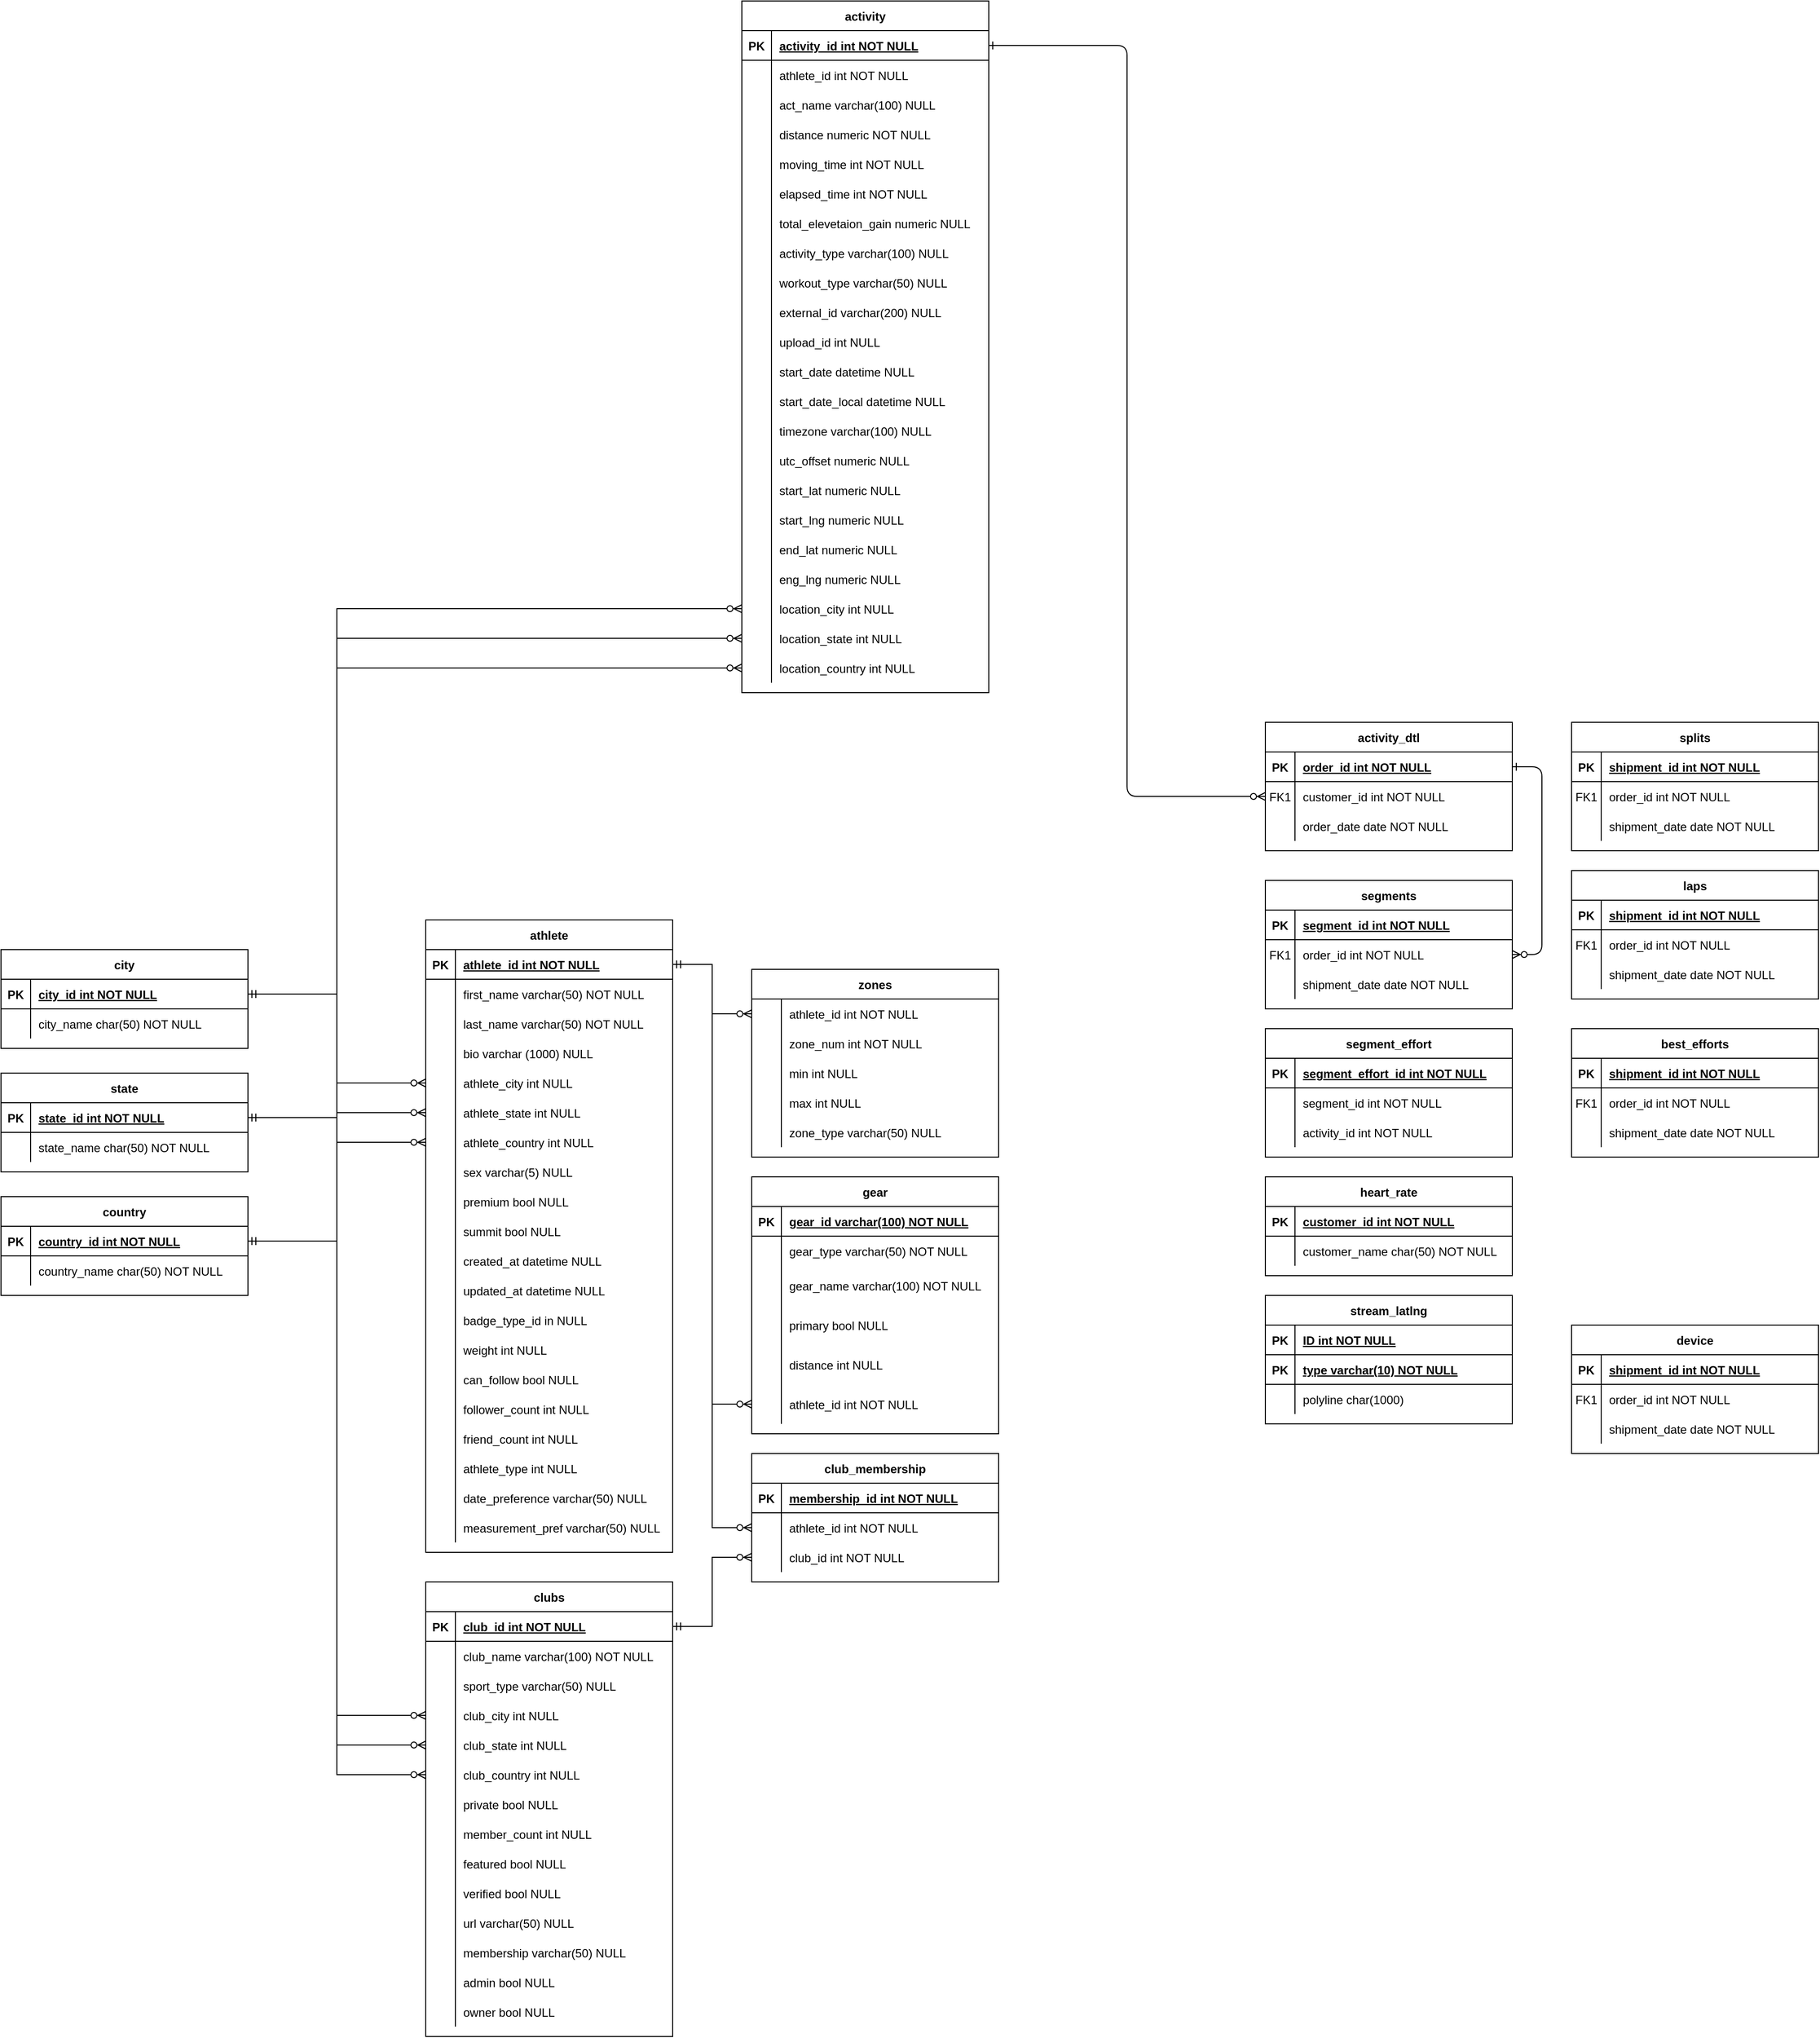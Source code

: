 <mxfile version="13.7.9" type="device"><diagram id="R2lEEEUBdFMjLlhIrx00" name="Page-1"><mxGraphModel dx="2386" dy="2064" grid="1" gridSize="10" guides="1" tooltips="1" connect="1" arrows="1" fold="1" page="1" pageScale="1" pageWidth="850" pageHeight="1100" math="0" shadow="0" extFonts="Permanent Marker^https://fonts.googleapis.com/css?family=Permanent+Marker"><root><mxCell id="0"/><mxCell id="1" parent="0"/><mxCell id="C-vyLk0tnHw3VtMMgP7b-1" value="" style="edgeStyle=orthogonalEdgeStyle;endArrow=ERzeroToMany;startArrow=ERone;endFill=1;startFill=0;" parent="1" source="C-vyLk0tnHw3VtMMgP7b-24" target="C-vyLk0tnHw3VtMMgP7b-6" edge="1"><mxGeometry width="100" height="100" relative="1" as="geometry"><mxPoint x="340" y="720" as="sourcePoint"/><mxPoint x="440" y="620" as="targetPoint"/></mxGeometry></mxCell><mxCell id="C-vyLk0tnHw3VtMMgP7b-12" value="" style="edgeStyle=entityRelationEdgeStyle;endArrow=ERzeroToMany;startArrow=ERone;endFill=1;startFill=0;" parent="1" source="C-vyLk0tnHw3VtMMgP7b-3" target="C-vyLk0tnHw3VtMMgP7b-17" edge="1"><mxGeometry width="100" height="100" relative="1" as="geometry"><mxPoint x="400" y="180" as="sourcePoint"/><mxPoint x="460" y="205" as="targetPoint"/></mxGeometry></mxCell><mxCell id="skxbjK3y1dTSbr37OmAX-37" style="edgeStyle=orthogonalEdgeStyle;rounded=0;orthogonalLoop=1;jettySize=auto;html=1;exitX=1;exitY=0.5;exitDx=0;exitDy=0;entryX=0;entryY=0.5;entryDx=0;entryDy=0;endArrow=ERzeroToMany;endFill=1;startArrow=ERmandOne;startFill=0;" edge="1" parent="1" source="skxbjK3y1dTSbr37OmAX-14" target="skxbjK3y1dTSbr37OmAX-34"><mxGeometry relative="1" as="geometry"/></mxCell><mxCell id="skxbjK3y1dTSbr37OmAX-38" style="edgeStyle=orthogonalEdgeStyle;rounded=0;orthogonalLoop=1;jettySize=auto;html=1;exitX=1;exitY=0.5;exitDx=0;exitDy=0;entryX=0;entryY=0.5;entryDx=0;entryDy=0;endArrow=ERzeroToMany;endFill=1;startArrow=ERmandOne;startFill=0;" edge="1" parent="1" source="skxbjK3y1dTSbr37OmAX-21" target="skxbjK3y1dTSbr37OmAX-10"><mxGeometry relative="1" as="geometry"><mxPoint x="-20" y="235" as="sourcePoint"/><mxPoint x="110" y="805" as="targetPoint"/></mxGeometry></mxCell><mxCell id="skxbjK3y1dTSbr37OmAX-39" style="edgeStyle=orthogonalEdgeStyle;rounded=0;orthogonalLoop=1;jettySize=auto;html=1;exitX=1;exitY=0.5;exitDx=0;exitDy=0;entryX=0;entryY=0.5;entryDx=0;entryDy=0;endArrow=ERzeroToMany;endFill=1;startArrow=ERmandOne;startFill=0;" edge="1" parent="1" source="skxbjK3y1dTSbr37OmAX-28" target="skxbjK3y1dTSbr37OmAX-7"><mxGeometry relative="1" as="geometry"><mxPoint x="-20" y="500" as="sourcePoint"/><mxPoint x="110" y="775" as="targetPoint"/></mxGeometry></mxCell><mxCell id="K8cpnEEo5jaQYR-o_enQ-61" value="athlete" style="shape=table;startSize=30;container=1;collapsible=1;childLayout=tableLayout;fixedRows=1;rowLines=0;fontStyle=1;align=center;resizeLast=1;" parent="1" vertex="1"><mxGeometry x="60" y="260" width="250" height="640" as="geometry"/></mxCell><mxCell id="K8cpnEEo5jaQYR-o_enQ-62" value="" style="shape=partialRectangle;collapsible=0;dropTarget=0;pointerEvents=0;fillColor=none;points=[[0,0.5],[1,0.5]];portConstraint=eastwest;top=0;left=0;right=0;bottom=1;" parent="K8cpnEEo5jaQYR-o_enQ-61" vertex="1"><mxGeometry y="30" width="250" height="30" as="geometry"/></mxCell><mxCell id="K8cpnEEo5jaQYR-o_enQ-63" value="PK" style="shape=partialRectangle;overflow=hidden;connectable=0;fillColor=none;top=0;left=0;bottom=0;right=0;fontStyle=1;" parent="K8cpnEEo5jaQYR-o_enQ-62" vertex="1"><mxGeometry width="30" height="30" as="geometry"/></mxCell><mxCell id="K8cpnEEo5jaQYR-o_enQ-64" value="athlete_id int NOT NULL " style="shape=partialRectangle;overflow=hidden;connectable=0;fillColor=none;top=0;left=0;bottom=0;right=0;align=left;spacingLeft=6;fontStyle=5;" parent="K8cpnEEo5jaQYR-o_enQ-62" vertex="1"><mxGeometry x="30" width="220" height="30" as="geometry"/></mxCell><mxCell id="K8cpnEEo5jaQYR-o_enQ-65" value="" style="shape=partialRectangle;collapsible=0;dropTarget=0;pointerEvents=0;fillColor=none;points=[[0,0.5],[1,0.5]];portConstraint=eastwest;top=0;left=0;right=0;bottom=0;" parent="K8cpnEEo5jaQYR-o_enQ-61" vertex="1"><mxGeometry y="60" width="250" height="30" as="geometry"/></mxCell><mxCell id="K8cpnEEo5jaQYR-o_enQ-66" value="" style="shape=partialRectangle;overflow=hidden;connectable=0;fillColor=none;top=0;left=0;bottom=0;right=0;" parent="K8cpnEEo5jaQYR-o_enQ-65" vertex="1"><mxGeometry width="30" height="30" as="geometry"/></mxCell><mxCell id="K8cpnEEo5jaQYR-o_enQ-67" value="first_name varchar(50) NOT NULL" style="shape=partialRectangle;overflow=hidden;connectable=0;fillColor=none;top=0;left=0;bottom=0;right=0;align=left;spacingLeft=6;" parent="K8cpnEEo5jaQYR-o_enQ-65" vertex="1"><mxGeometry x="30" width="220" height="30" as="geometry"/></mxCell><mxCell id="skxbjK3y1dTSbr37OmAX-67" style="shape=partialRectangle;collapsible=0;dropTarget=0;pointerEvents=0;fillColor=none;points=[[0,0.5],[1,0.5]];portConstraint=eastwest;top=0;left=0;right=0;bottom=0;" vertex="1" parent="K8cpnEEo5jaQYR-o_enQ-61"><mxGeometry y="90" width="250" height="30" as="geometry"/></mxCell><mxCell id="skxbjK3y1dTSbr37OmAX-68" style="shape=partialRectangle;overflow=hidden;connectable=0;fillColor=none;top=0;left=0;bottom=0;right=0;" vertex="1" parent="skxbjK3y1dTSbr37OmAX-67"><mxGeometry width="30" height="30" as="geometry"/></mxCell><mxCell id="skxbjK3y1dTSbr37OmAX-69" value="last_name varchar(50) NOT NULL" style="shape=partialRectangle;overflow=hidden;connectable=0;fillColor=none;top=0;left=0;bottom=0;right=0;align=left;spacingLeft=6;" vertex="1" parent="skxbjK3y1dTSbr37OmAX-67"><mxGeometry x="30" width="220" height="30" as="geometry"/></mxCell><mxCell id="skxbjK3y1dTSbr37OmAX-70" style="shape=partialRectangle;collapsible=0;dropTarget=0;pointerEvents=0;fillColor=none;points=[[0,0.5],[1,0.5]];portConstraint=eastwest;top=0;left=0;right=0;bottom=0;" vertex="1" parent="K8cpnEEo5jaQYR-o_enQ-61"><mxGeometry y="120" width="250" height="30" as="geometry"/></mxCell><mxCell id="skxbjK3y1dTSbr37OmAX-71" style="shape=partialRectangle;overflow=hidden;connectable=0;fillColor=none;top=0;left=0;bottom=0;right=0;" vertex="1" parent="skxbjK3y1dTSbr37OmAX-70"><mxGeometry width="30" height="30" as="geometry"/></mxCell><mxCell id="skxbjK3y1dTSbr37OmAX-72" value="bio varchar (1000) NULL" style="shape=partialRectangle;overflow=hidden;connectable=0;fillColor=none;top=0;left=0;bottom=0;right=0;align=left;spacingLeft=6;" vertex="1" parent="skxbjK3y1dTSbr37OmAX-70"><mxGeometry x="30" width="220" height="30" as="geometry"/></mxCell><mxCell id="skxbjK3y1dTSbr37OmAX-73" style="shape=partialRectangle;collapsible=0;dropTarget=0;pointerEvents=0;fillColor=none;points=[[0,0.5],[1,0.5]];portConstraint=eastwest;top=0;left=0;right=0;bottom=0;" vertex="1" parent="K8cpnEEo5jaQYR-o_enQ-61"><mxGeometry y="150" width="250" height="30" as="geometry"/></mxCell><mxCell id="skxbjK3y1dTSbr37OmAX-74" style="shape=partialRectangle;overflow=hidden;connectable=0;fillColor=none;top=0;left=0;bottom=0;right=0;" vertex="1" parent="skxbjK3y1dTSbr37OmAX-73"><mxGeometry width="30" height="30" as="geometry"/></mxCell><mxCell id="skxbjK3y1dTSbr37OmAX-75" value="athlete_city int NULL" style="shape=partialRectangle;overflow=hidden;connectable=0;fillColor=none;top=0;left=0;bottom=0;right=0;align=left;spacingLeft=6;" vertex="1" parent="skxbjK3y1dTSbr37OmAX-73"><mxGeometry x="30" width="220" height="30" as="geometry"/></mxCell><mxCell id="skxbjK3y1dTSbr37OmAX-88" style="shape=partialRectangle;collapsible=0;dropTarget=0;pointerEvents=0;fillColor=none;points=[[0,0.5],[1,0.5]];portConstraint=eastwest;top=0;left=0;right=0;bottom=0;" vertex="1" parent="K8cpnEEo5jaQYR-o_enQ-61"><mxGeometry y="180" width="250" height="30" as="geometry"/></mxCell><mxCell id="skxbjK3y1dTSbr37OmAX-89" style="shape=partialRectangle;overflow=hidden;connectable=0;fillColor=none;top=0;left=0;bottom=0;right=0;" vertex="1" parent="skxbjK3y1dTSbr37OmAX-88"><mxGeometry width="30" height="30" as="geometry"/></mxCell><mxCell id="skxbjK3y1dTSbr37OmAX-90" value="athlete_state int NULL" style="shape=partialRectangle;overflow=hidden;connectable=0;fillColor=none;top=0;left=0;bottom=0;right=0;align=left;spacingLeft=6;" vertex="1" parent="skxbjK3y1dTSbr37OmAX-88"><mxGeometry x="30" width="220" height="30" as="geometry"/></mxCell><mxCell id="skxbjK3y1dTSbr37OmAX-85" style="shape=partialRectangle;collapsible=0;dropTarget=0;pointerEvents=0;fillColor=none;points=[[0,0.5],[1,0.5]];portConstraint=eastwest;top=0;left=0;right=0;bottom=0;" vertex="1" parent="K8cpnEEo5jaQYR-o_enQ-61"><mxGeometry y="210" width="250" height="30" as="geometry"/></mxCell><mxCell id="skxbjK3y1dTSbr37OmAX-86" style="shape=partialRectangle;overflow=hidden;connectable=0;fillColor=none;top=0;left=0;bottom=0;right=0;" vertex="1" parent="skxbjK3y1dTSbr37OmAX-85"><mxGeometry width="30" height="30" as="geometry"/></mxCell><mxCell id="skxbjK3y1dTSbr37OmAX-87" value="athlete_country int NULL" style="shape=partialRectangle;overflow=hidden;connectable=0;fillColor=none;top=0;left=0;bottom=0;right=0;align=left;spacingLeft=6;" vertex="1" parent="skxbjK3y1dTSbr37OmAX-85"><mxGeometry x="30" width="220" height="30" as="geometry"/></mxCell><mxCell id="skxbjK3y1dTSbr37OmAX-82" style="shape=partialRectangle;collapsible=0;dropTarget=0;pointerEvents=0;fillColor=none;points=[[0,0.5],[1,0.5]];portConstraint=eastwest;top=0;left=0;right=0;bottom=0;" vertex="1" parent="K8cpnEEo5jaQYR-o_enQ-61"><mxGeometry y="240" width="250" height="30" as="geometry"/></mxCell><mxCell id="skxbjK3y1dTSbr37OmAX-83" style="shape=partialRectangle;overflow=hidden;connectable=0;fillColor=none;top=0;left=0;bottom=0;right=0;" vertex="1" parent="skxbjK3y1dTSbr37OmAX-82"><mxGeometry width="30" height="30" as="geometry"/></mxCell><mxCell id="skxbjK3y1dTSbr37OmAX-84" value="sex varchar(5) NULL" style="shape=partialRectangle;overflow=hidden;connectable=0;fillColor=none;top=0;left=0;bottom=0;right=0;align=left;spacingLeft=6;" vertex="1" parent="skxbjK3y1dTSbr37OmAX-82"><mxGeometry x="30" width="220" height="30" as="geometry"/></mxCell><mxCell id="skxbjK3y1dTSbr37OmAX-79" style="shape=partialRectangle;collapsible=0;dropTarget=0;pointerEvents=0;fillColor=none;points=[[0,0.5],[1,0.5]];portConstraint=eastwest;top=0;left=0;right=0;bottom=0;" vertex="1" parent="K8cpnEEo5jaQYR-o_enQ-61"><mxGeometry y="270" width="250" height="30" as="geometry"/></mxCell><mxCell id="skxbjK3y1dTSbr37OmAX-80" style="shape=partialRectangle;overflow=hidden;connectable=0;fillColor=none;top=0;left=0;bottom=0;right=0;" vertex="1" parent="skxbjK3y1dTSbr37OmAX-79"><mxGeometry width="30" height="30" as="geometry"/></mxCell><mxCell id="skxbjK3y1dTSbr37OmAX-81" value="premium bool NULL" style="shape=partialRectangle;overflow=hidden;connectable=0;fillColor=none;top=0;left=0;bottom=0;right=0;align=left;spacingLeft=6;" vertex="1" parent="skxbjK3y1dTSbr37OmAX-79"><mxGeometry x="30" width="220" height="30" as="geometry"/></mxCell><mxCell id="skxbjK3y1dTSbr37OmAX-76" style="shape=partialRectangle;collapsible=0;dropTarget=0;pointerEvents=0;fillColor=none;points=[[0,0.5],[1,0.5]];portConstraint=eastwest;top=0;left=0;right=0;bottom=0;" vertex="1" parent="K8cpnEEo5jaQYR-o_enQ-61"><mxGeometry y="300" width="250" height="30" as="geometry"/></mxCell><mxCell id="skxbjK3y1dTSbr37OmAX-77" style="shape=partialRectangle;overflow=hidden;connectable=0;fillColor=none;top=0;left=0;bottom=0;right=0;" vertex="1" parent="skxbjK3y1dTSbr37OmAX-76"><mxGeometry width="30" height="30" as="geometry"/></mxCell><mxCell id="skxbjK3y1dTSbr37OmAX-78" value="summit bool NULL" style="shape=partialRectangle;overflow=hidden;connectable=0;fillColor=none;top=0;left=0;bottom=0;right=0;align=left;spacingLeft=6;" vertex="1" parent="skxbjK3y1dTSbr37OmAX-76"><mxGeometry x="30" width="220" height="30" as="geometry"/></mxCell><mxCell id="skxbjK3y1dTSbr37OmAX-91" style="shape=partialRectangle;collapsible=0;dropTarget=0;pointerEvents=0;fillColor=none;points=[[0,0.5],[1,0.5]];portConstraint=eastwest;top=0;left=0;right=0;bottom=0;" vertex="1" parent="K8cpnEEo5jaQYR-o_enQ-61"><mxGeometry y="330" width="250" height="30" as="geometry"/></mxCell><mxCell id="skxbjK3y1dTSbr37OmAX-92" style="shape=partialRectangle;overflow=hidden;connectable=0;fillColor=none;top=0;left=0;bottom=0;right=0;" vertex="1" parent="skxbjK3y1dTSbr37OmAX-91"><mxGeometry width="30" height="30" as="geometry"/></mxCell><mxCell id="skxbjK3y1dTSbr37OmAX-93" value="created_at datetime NULL" style="shape=partialRectangle;overflow=hidden;connectable=0;fillColor=none;top=0;left=0;bottom=0;right=0;align=left;spacingLeft=6;" vertex="1" parent="skxbjK3y1dTSbr37OmAX-91"><mxGeometry x="30" width="220" height="30" as="geometry"/></mxCell><mxCell id="skxbjK3y1dTSbr37OmAX-94" style="shape=partialRectangle;collapsible=0;dropTarget=0;pointerEvents=0;fillColor=none;points=[[0,0.5],[1,0.5]];portConstraint=eastwest;top=0;left=0;right=0;bottom=0;" vertex="1" parent="K8cpnEEo5jaQYR-o_enQ-61"><mxGeometry y="360" width="250" height="30" as="geometry"/></mxCell><mxCell id="skxbjK3y1dTSbr37OmAX-95" style="shape=partialRectangle;overflow=hidden;connectable=0;fillColor=none;top=0;left=0;bottom=0;right=0;" vertex="1" parent="skxbjK3y1dTSbr37OmAX-94"><mxGeometry width="30" height="30" as="geometry"/></mxCell><mxCell id="skxbjK3y1dTSbr37OmAX-96" value="updated_at datetime NULL" style="shape=partialRectangle;overflow=hidden;connectable=0;fillColor=none;top=0;left=0;bottom=0;right=0;align=left;spacingLeft=6;" vertex="1" parent="skxbjK3y1dTSbr37OmAX-94"><mxGeometry x="30" width="220" height="30" as="geometry"/></mxCell><mxCell id="skxbjK3y1dTSbr37OmAX-97" style="shape=partialRectangle;collapsible=0;dropTarget=0;pointerEvents=0;fillColor=none;points=[[0,0.5],[1,0.5]];portConstraint=eastwest;top=0;left=0;right=0;bottom=0;" vertex="1" parent="K8cpnEEo5jaQYR-o_enQ-61"><mxGeometry y="390" width="250" height="30" as="geometry"/></mxCell><mxCell id="skxbjK3y1dTSbr37OmAX-98" style="shape=partialRectangle;overflow=hidden;connectable=0;fillColor=none;top=0;left=0;bottom=0;right=0;" vertex="1" parent="skxbjK3y1dTSbr37OmAX-97"><mxGeometry width="30" height="30" as="geometry"/></mxCell><mxCell id="skxbjK3y1dTSbr37OmAX-99" value="badge_type_id in NULL" style="shape=partialRectangle;overflow=hidden;connectable=0;fillColor=none;top=0;left=0;bottom=0;right=0;align=left;spacingLeft=6;" vertex="1" parent="skxbjK3y1dTSbr37OmAX-97"><mxGeometry x="30" width="220" height="30" as="geometry"/></mxCell><mxCell id="skxbjK3y1dTSbr37OmAX-100" style="shape=partialRectangle;collapsible=0;dropTarget=0;pointerEvents=0;fillColor=none;points=[[0,0.5],[1,0.5]];portConstraint=eastwest;top=0;left=0;right=0;bottom=0;" vertex="1" parent="K8cpnEEo5jaQYR-o_enQ-61"><mxGeometry y="420" width="250" height="30" as="geometry"/></mxCell><mxCell id="skxbjK3y1dTSbr37OmAX-101" style="shape=partialRectangle;overflow=hidden;connectable=0;fillColor=none;top=0;left=0;bottom=0;right=0;" vertex="1" parent="skxbjK3y1dTSbr37OmAX-100"><mxGeometry width="30" height="30" as="geometry"/></mxCell><mxCell id="skxbjK3y1dTSbr37OmAX-102" value="weight int NULL" style="shape=partialRectangle;overflow=hidden;connectable=0;fillColor=none;top=0;left=0;bottom=0;right=0;align=left;spacingLeft=6;" vertex="1" parent="skxbjK3y1dTSbr37OmAX-100"><mxGeometry x="30" width="220" height="30" as="geometry"/></mxCell><mxCell id="skxbjK3y1dTSbr37OmAX-103" style="shape=partialRectangle;collapsible=0;dropTarget=0;pointerEvents=0;fillColor=none;points=[[0,0.5],[1,0.5]];portConstraint=eastwest;top=0;left=0;right=0;bottom=0;" vertex="1" parent="K8cpnEEo5jaQYR-o_enQ-61"><mxGeometry y="450" width="250" height="30" as="geometry"/></mxCell><mxCell id="skxbjK3y1dTSbr37OmAX-104" style="shape=partialRectangle;overflow=hidden;connectable=0;fillColor=none;top=0;left=0;bottom=0;right=0;" vertex="1" parent="skxbjK3y1dTSbr37OmAX-103"><mxGeometry width="30" height="30" as="geometry"/></mxCell><mxCell id="skxbjK3y1dTSbr37OmAX-105" value="can_follow bool NULL" style="shape=partialRectangle;overflow=hidden;connectable=0;fillColor=none;top=0;left=0;bottom=0;right=0;align=left;spacingLeft=6;" vertex="1" parent="skxbjK3y1dTSbr37OmAX-103"><mxGeometry x="30" width="220" height="30" as="geometry"/></mxCell><mxCell id="skxbjK3y1dTSbr37OmAX-106" style="shape=partialRectangle;collapsible=0;dropTarget=0;pointerEvents=0;fillColor=none;points=[[0,0.5],[1,0.5]];portConstraint=eastwest;top=0;left=0;right=0;bottom=0;" vertex="1" parent="K8cpnEEo5jaQYR-o_enQ-61"><mxGeometry y="480" width="250" height="30" as="geometry"/></mxCell><mxCell id="skxbjK3y1dTSbr37OmAX-107" style="shape=partialRectangle;overflow=hidden;connectable=0;fillColor=none;top=0;left=0;bottom=0;right=0;" vertex="1" parent="skxbjK3y1dTSbr37OmAX-106"><mxGeometry width="30" height="30" as="geometry"/></mxCell><mxCell id="skxbjK3y1dTSbr37OmAX-108" value="follower_count int NULL" style="shape=partialRectangle;overflow=hidden;connectable=0;fillColor=none;top=0;left=0;bottom=0;right=0;align=left;spacingLeft=6;" vertex="1" parent="skxbjK3y1dTSbr37OmAX-106"><mxGeometry x="30" width="220" height="30" as="geometry"/></mxCell><mxCell id="skxbjK3y1dTSbr37OmAX-109" style="shape=partialRectangle;collapsible=0;dropTarget=0;pointerEvents=0;fillColor=none;points=[[0,0.5],[1,0.5]];portConstraint=eastwest;top=0;left=0;right=0;bottom=0;" vertex="1" parent="K8cpnEEo5jaQYR-o_enQ-61"><mxGeometry y="510" width="250" height="30" as="geometry"/></mxCell><mxCell id="skxbjK3y1dTSbr37OmAX-110" style="shape=partialRectangle;overflow=hidden;connectable=0;fillColor=none;top=0;left=0;bottom=0;right=0;" vertex="1" parent="skxbjK3y1dTSbr37OmAX-109"><mxGeometry width="30" height="30" as="geometry"/></mxCell><mxCell id="skxbjK3y1dTSbr37OmAX-111" value="friend_count int NULL" style="shape=partialRectangle;overflow=hidden;connectable=0;fillColor=none;top=0;left=0;bottom=0;right=0;align=left;spacingLeft=6;" vertex="1" parent="skxbjK3y1dTSbr37OmAX-109"><mxGeometry x="30" width="220" height="30" as="geometry"/></mxCell><mxCell id="skxbjK3y1dTSbr37OmAX-112" style="shape=partialRectangle;collapsible=0;dropTarget=0;pointerEvents=0;fillColor=none;points=[[0,0.5],[1,0.5]];portConstraint=eastwest;top=0;left=0;right=0;bottom=0;" vertex="1" parent="K8cpnEEo5jaQYR-o_enQ-61"><mxGeometry y="540" width="250" height="30" as="geometry"/></mxCell><mxCell id="skxbjK3y1dTSbr37OmAX-113" style="shape=partialRectangle;overflow=hidden;connectable=0;fillColor=none;top=0;left=0;bottom=0;right=0;" vertex="1" parent="skxbjK3y1dTSbr37OmAX-112"><mxGeometry width="30" height="30" as="geometry"/></mxCell><mxCell id="skxbjK3y1dTSbr37OmAX-114" value="athlete_type int NULL" style="shape=partialRectangle;overflow=hidden;connectable=0;fillColor=none;top=0;left=0;bottom=0;right=0;align=left;spacingLeft=6;" vertex="1" parent="skxbjK3y1dTSbr37OmAX-112"><mxGeometry x="30" width="220" height="30" as="geometry"/></mxCell><mxCell id="skxbjK3y1dTSbr37OmAX-115" style="shape=partialRectangle;collapsible=0;dropTarget=0;pointerEvents=0;fillColor=none;points=[[0,0.5],[1,0.5]];portConstraint=eastwest;top=0;left=0;right=0;bottom=0;" vertex="1" parent="K8cpnEEo5jaQYR-o_enQ-61"><mxGeometry y="570" width="250" height="30" as="geometry"/></mxCell><mxCell id="skxbjK3y1dTSbr37OmAX-116" style="shape=partialRectangle;overflow=hidden;connectable=0;fillColor=none;top=0;left=0;bottom=0;right=0;" vertex="1" parent="skxbjK3y1dTSbr37OmAX-115"><mxGeometry width="30" height="30" as="geometry"/></mxCell><mxCell id="skxbjK3y1dTSbr37OmAX-117" value="date_preference varchar(50) NULL" style="shape=partialRectangle;overflow=hidden;connectable=0;fillColor=none;top=0;left=0;bottom=0;right=0;align=left;spacingLeft=6;" vertex="1" parent="skxbjK3y1dTSbr37OmAX-115"><mxGeometry x="30" width="220" height="30" as="geometry"/></mxCell><mxCell id="skxbjK3y1dTSbr37OmAX-118" style="shape=partialRectangle;collapsible=0;dropTarget=0;pointerEvents=0;fillColor=none;points=[[0,0.5],[1,0.5]];portConstraint=eastwest;top=0;left=0;right=0;bottom=0;" vertex="1" parent="K8cpnEEo5jaQYR-o_enQ-61"><mxGeometry y="600" width="250" height="30" as="geometry"/></mxCell><mxCell id="skxbjK3y1dTSbr37OmAX-119" style="shape=partialRectangle;overflow=hidden;connectable=0;fillColor=none;top=0;left=0;bottom=0;right=0;" vertex="1" parent="skxbjK3y1dTSbr37OmAX-118"><mxGeometry width="30" height="30" as="geometry"/></mxCell><mxCell id="skxbjK3y1dTSbr37OmAX-120" value="measurement_pref varchar(50) NULL" style="shape=partialRectangle;overflow=hidden;connectable=0;fillColor=none;top=0;left=0;bottom=0;right=0;align=left;spacingLeft=6;" vertex="1" parent="skxbjK3y1dTSbr37OmAX-118"><mxGeometry x="30" width="220" height="30" as="geometry"/></mxCell><mxCell id="skxbjK3y1dTSbr37OmAX-13" value="country" style="shape=table;startSize=30;container=1;collapsible=1;childLayout=tableLayout;fixedRows=1;rowLines=0;fontStyle=1;align=center;resizeLast=1;" vertex="1" parent="1"><mxGeometry x="-370" y="540" width="250" height="100" as="geometry"/></mxCell><mxCell id="skxbjK3y1dTSbr37OmAX-14" value="" style="shape=partialRectangle;collapsible=0;dropTarget=0;pointerEvents=0;fillColor=none;points=[[0,0.5],[1,0.5]];portConstraint=eastwest;top=0;left=0;right=0;bottom=1;" vertex="1" parent="skxbjK3y1dTSbr37OmAX-13"><mxGeometry y="30" width="250" height="30" as="geometry"/></mxCell><mxCell id="skxbjK3y1dTSbr37OmAX-15" value="PK" style="shape=partialRectangle;overflow=hidden;connectable=0;fillColor=none;top=0;left=0;bottom=0;right=0;fontStyle=1;" vertex="1" parent="skxbjK3y1dTSbr37OmAX-14"><mxGeometry width="30" height="30" as="geometry"/></mxCell><mxCell id="skxbjK3y1dTSbr37OmAX-16" value="country_id int NOT NULL" style="shape=partialRectangle;overflow=hidden;connectable=0;fillColor=none;top=0;left=0;bottom=0;right=0;align=left;spacingLeft=6;fontStyle=5;" vertex="1" parent="skxbjK3y1dTSbr37OmAX-14"><mxGeometry x="30" width="220" height="30" as="geometry"/></mxCell><mxCell id="skxbjK3y1dTSbr37OmAX-17" value="" style="shape=partialRectangle;collapsible=0;dropTarget=0;pointerEvents=0;fillColor=none;points=[[0,0.5],[1,0.5]];portConstraint=eastwest;top=0;left=0;right=0;bottom=0;" vertex="1" parent="skxbjK3y1dTSbr37OmAX-13"><mxGeometry y="60" width="250" height="30" as="geometry"/></mxCell><mxCell id="skxbjK3y1dTSbr37OmAX-18" value="" style="shape=partialRectangle;overflow=hidden;connectable=0;fillColor=none;top=0;left=0;bottom=0;right=0;" vertex="1" parent="skxbjK3y1dTSbr37OmAX-17"><mxGeometry width="30" height="30" as="geometry"/></mxCell><mxCell id="skxbjK3y1dTSbr37OmAX-19" value="country_name char(50) NOT NULL" style="shape=partialRectangle;overflow=hidden;connectable=0;fillColor=none;top=0;left=0;bottom=0;right=0;align=left;spacingLeft=6;" vertex="1" parent="skxbjK3y1dTSbr37OmAX-17"><mxGeometry x="30" width="220" height="30" as="geometry"/></mxCell><mxCell id="skxbjK3y1dTSbr37OmAX-20" value="state" style="shape=table;startSize=30;container=1;collapsible=1;childLayout=tableLayout;fixedRows=1;rowLines=0;fontStyle=1;align=center;resizeLast=1;" vertex="1" parent="1"><mxGeometry x="-370" y="415" width="250" height="100" as="geometry"/></mxCell><mxCell id="skxbjK3y1dTSbr37OmAX-21" value="" style="shape=partialRectangle;collapsible=0;dropTarget=0;pointerEvents=0;fillColor=none;points=[[0,0.5],[1,0.5]];portConstraint=eastwest;top=0;left=0;right=0;bottom=1;" vertex="1" parent="skxbjK3y1dTSbr37OmAX-20"><mxGeometry y="30" width="250" height="30" as="geometry"/></mxCell><mxCell id="skxbjK3y1dTSbr37OmAX-22" value="PK" style="shape=partialRectangle;overflow=hidden;connectable=0;fillColor=none;top=0;left=0;bottom=0;right=0;fontStyle=1;" vertex="1" parent="skxbjK3y1dTSbr37OmAX-21"><mxGeometry width="30" height="30" as="geometry"/></mxCell><mxCell id="skxbjK3y1dTSbr37OmAX-23" value="state_id int NOT NULL" style="shape=partialRectangle;overflow=hidden;connectable=0;fillColor=none;top=0;left=0;bottom=0;right=0;align=left;spacingLeft=6;fontStyle=5;" vertex="1" parent="skxbjK3y1dTSbr37OmAX-21"><mxGeometry x="30" width="220" height="30" as="geometry"/></mxCell><mxCell id="skxbjK3y1dTSbr37OmAX-24" value="" style="shape=partialRectangle;collapsible=0;dropTarget=0;pointerEvents=0;fillColor=none;points=[[0,0.5],[1,0.5]];portConstraint=eastwest;top=0;left=0;right=0;bottom=0;" vertex="1" parent="skxbjK3y1dTSbr37OmAX-20"><mxGeometry y="60" width="250" height="30" as="geometry"/></mxCell><mxCell id="skxbjK3y1dTSbr37OmAX-25" value="" style="shape=partialRectangle;overflow=hidden;connectable=0;fillColor=none;top=0;left=0;bottom=0;right=0;" vertex="1" parent="skxbjK3y1dTSbr37OmAX-24"><mxGeometry width="30" height="30" as="geometry"/></mxCell><mxCell id="skxbjK3y1dTSbr37OmAX-26" value="state_name char(50) NOT NULL" style="shape=partialRectangle;overflow=hidden;connectable=0;fillColor=none;top=0;left=0;bottom=0;right=0;align=left;spacingLeft=6;" vertex="1" parent="skxbjK3y1dTSbr37OmAX-24"><mxGeometry x="30" width="220" height="30" as="geometry"/></mxCell><mxCell id="skxbjK3y1dTSbr37OmAX-27" value="city" style="shape=table;startSize=30;container=1;collapsible=1;childLayout=tableLayout;fixedRows=1;rowLines=0;fontStyle=1;align=center;resizeLast=1;" vertex="1" parent="1"><mxGeometry x="-370" y="290" width="250" height="100" as="geometry"/></mxCell><mxCell id="skxbjK3y1dTSbr37OmAX-28" value="" style="shape=partialRectangle;collapsible=0;dropTarget=0;pointerEvents=0;fillColor=none;points=[[0,0.5],[1,0.5]];portConstraint=eastwest;top=0;left=0;right=0;bottom=1;" vertex="1" parent="skxbjK3y1dTSbr37OmAX-27"><mxGeometry y="30" width="250" height="30" as="geometry"/></mxCell><mxCell id="skxbjK3y1dTSbr37OmAX-29" value="PK" style="shape=partialRectangle;overflow=hidden;connectable=0;fillColor=none;top=0;left=0;bottom=0;right=0;fontStyle=1;" vertex="1" parent="skxbjK3y1dTSbr37OmAX-28"><mxGeometry width="30" height="30" as="geometry"/></mxCell><mxCell id="skxbjK3y1dTSbr37OmAX-30" value="city_id int NOT NULL" style="shape=partialRectangle;overflow=hidden;connectable=0;fillColor=none;top=0;left=0;bottom=0;right=0;align=left;spacingLeft=6;fontStyle=5;" vertex="1" parent="skxbjK3y1dTSbr37OmAX-28"><mxGeometry x="30" width="220" height="30" as="geometry"/></mxCell><mxCell id="skxbjK3y1dTSbr37OmAX-31" value="" style="shape=partialRectangle;collapsible=0;dropTarget=0;pointerEvents=0;fillColor=none;points=[[0,0.5],[1,0.5]];portConstraint=eastwest;top=0;left=0;right=0;bottom=0;" vertex="1" parent="skxbjK3y1dTSbr37OmAX-27"><mxGeometry y="60" width="250" height="30" as="geometry"/></mxCell><mxCell id="skxbjK3y1dTSbr37OmAX-32" value="" style="shape=partialRectangle;overflow=hidden;connectable=0;fillColor=none;top=0;left=0;bottom=0;right=0;" vertex="1" parent="skxbjK3y1dTSbr37OmAX-31"><mxGeometry width="30" height="30" as="geometry"/></mxCell><mxCell id="skxbjK3y1dTSbr37OmAX-33" value="city_name char(50) NOT NULL" style="shape=partialRectangle;overflow=hidden;connectable=0;fillColor=none;top=0;left=0;bottom=0;right=0;align=left;spacingLeft=6;" vertex="1" parent="skxbjK3y1dTSbr37OmAX-31"><mxGeometry x="30" width="220" height="30" as="geometry"/></mxCell><mxCell id="K8cpnEEo5jaQYR-o_enQ-68" value="zones" style="shape=table;startSize=30;container=1;collapsible=1;childLayout=tableLayout;fixedRows=1;rowLines=0;fontStyle=1;align=center;resizeLast=1;" parent="1" vertex="1"><mxGeometry x="390" y="310" width="250" height="190" as="geometry"/></mxCell><mxCell id="K8cpnEEo5jaQYR-o_enQ-72" value="" style="shape=partialRectangle;collapsible=0;dropTarget=0;pointerEvents=0;fillColor=none;points=[[0,0.5],[1,0.5]];portConstraint=eastwest;top=0;left=0;right=0;bottom=0;" parent="K8cpnEEo5jaQYR-o_enQ-68" vertex="1"><mxGeometry y="30" width="250" height="30" as="geometry"/></mxCell><mxCell id="K8cpnEEo5jaQYR-o_enQ-73" value="" style="shape=partialRectangle;overflow=hidden;connectable=0;fillColor=none;top=0;left=0;bottom=0;right=0;" parent="K8cpnEEo5jaQYR-o_enQ-72" vertex="1"><mxGeometry width="30" height="30" as="geometry"/></mxCell><mxCell id="K8cpnEEo5jaQYR-o_enQ-74" value="athlete_id int NOT NULL" style="shape=partialRectangle;overflow=hidden;connectable=0;fillColor=none;top=0;left=0;bottom=0;right=0;align=left;spacingLeft=6;" parent="K8cpnEEo5jaQYR-o_enQ-72" vertex="1"><mxGeometry x="30" width="220" height="30" as="geometry"/></mxCell><mxCell id="skxbjK3y1dTSbr37OmAX-149" style="shape=partialRectangle;collapsible=0;dropTarget=0;pointerEvents=0;fillColor=none;points=[[0,0.5],[1,0.5]];portConstraint=eastwest;top=0;left=0;right=0;bottom=0;" vertex="1" parent="K8cpnEEo5jaQYR-o_enQ-68"><mxGeometry y="60" width="250" height="30" as="geometry"/></mxCell><mxCell id="skxbjK3y1dTSbr37OmAX-150" style="shape=partialRectangle;overflow=hidden;connectable=0;fillColor=none;top=0;left=0;bottom=0;right=0;" vertex="1" parent="skxbjK3y1dTSbr37OmAX-149"><mxGeometry width="30" height="30" as="geometry"/></mxCell><mxCell id="skxbjK3y1dTSbr37OmAX-151" value="zone_num int NOT NULL" style="shape=partialRectangle;overflow=hidden;connectable=0;fillColor=none;top=0;left=0;bottom=0;right=0;align=left;spacingLeft=6;" vertex="1" parent="skxbjK3y1dTSbr37OmAX-149"><mxGeometry x="30" width="220" height="30" as="geometry"/></mxCell><mxCell id="skxbjK3y1dTSbr37OmAX-155" style="shape=partialRectangle;collapsible=0;dropTarget=0;pointerEvents=0;fillColor=none;points=[[0,0.5],[1,0.5]];portConstraint=eastwest;top=0;left=0;right=0;bottom=0;" vertex="1" parent="K8cpnEEo5jaQYR-o_enQ-68"><mxGeometry y="90" width="250" height="30" as="geometry"/></mxCell><mxCell id="skxbjK3y1dTSbr37OmAX-156" style="shape=partialRectangle;overflow=hidden;connectable=0;fillColor=none;top=0;left=0;bottom=0;right=0;" vertex="1" parent="skxbjK3y1dTSbr37OmAX-155"><mxGeometry width="30" height="30" as="geometry"/></mxCell><mxCell id="skxbjK3y1dTSbr37OmAX-157" value="min int NULL" style="shape=partialRectangle;overflow=hidden;connectable=0;fillColor=none;top=0;left=0;bottom=0;right=0;align=left;spacingLeft=6;" vertex="1" parent="skxbjK3y1dTSbr37OmAX-155"><mxGeometry x="30" width="220" height="30" as="geometry"/></mxCell><mxCell id="skxbjK3y1dTSbr37OmAX-152" style="shape=partialRectangle;collapsible=0;dropTarget=0;pointerEvents=0;fillColor=none;points=[[0,0.5],[1,0.5]];portConstraint=eastwest;top=0;left=0;right=0;bottom=0;" vertex="1" parent="K8cpnEEo5jaQYR-o_enQ-68"><mxGeometry y="120" width="250" height="30" as="geometry"/></mxCell><mxCell id="skxbjK3y1dTSbr37OmAX-153" style="shape=partialRectangle;overflow=hidden;connectable=0;fillColor=none;top=0;left=0;bottom=0;right=0;" vertex="1" parent="skxbjK3y1dTSbr37OmAX-152"><mxGeometry width="30" height="30" as="geometry"/></mxCell><mxCell id="skxbjK3y1dTSbr37OmAX-154" value="max int NULL" style="shape=partialRectangle;overflow=hidden;connectable=0;fillColor=none;top=0;left=0;bottom=0;right=0;align=left;spacingLeft=6;" vertex="1" parent="skxbjK3y1dTSbr37OmAX-152"><mxGeometry x="30" width="220" height="30" as="geometry"/></mxCell><mxCell id="skxbjK3y1dTSbr37OmAX-158" style="shape=partialRectangle;collapsible=0;dropTarget=0;pointerEvents=0;fillColor=none;points=[[0,0.5],[1,0.5]];portConstraint=eastwest;top=0;left=0;right=0;bottom=0;" vertex="1" parent="K8cpnEEo5jaQYR-o_enQ-68"><mxGeometry y="150" width="250" height="30" as="geometry"/></mxCell><mxCell id="skxbjK3y1dTSbr37OmAX-159" style="shape=partialRectangle;overflow=hidden;connectable=0;fillColor=none;top=0;left=0;bottom=0;right=0;" vertex="1" parent="skxbjK3y1dTSbr37OmAX-158"><mxGeometry width="30" height="30" as="geometry"/></mxCell><mxCell id="skxbjK3y1dTSbr37OmAX-160" value="zone_type varchar(50) NULL" style="shape=partialRectangle;overflow=hidden;connectable=0;fillColor=none;top=0;left=0;bottom=0;right=0;align=left;spacingLeft=6;" vertex="1" parent="skxbjK3y1dTSbr37OmAX-158"><mxGeometry x="30" width="220" height="30" as="geometry"/></mxCell><mxCell id="K8cpnEEo5jaQYR-o_enQ-75" value="clubs" style="shape=table;startSize=30;container=1;collapsible=1;childLayout=tableLayout;fixedRows=1;rowLines=0;fontStyle=1;align=center;resizeLast=1;" parent="1" vertex="1"><mxGeometry x="60" y="930" width="250" height="460" as="geometry"/></mxCell><mxCell id="K8cpnEEo5jaQYR-o_enQ-76" value="" style="shape=partialRectangle;collapsible=0;dropTarget=0;pointerEvents=0;fillColor=none;points=[[0,0.5],[1,0.5]];portConstraint=eastwest;top=0;left=0;right=0;bottom=1;" parent="K8cpnEEo5jaQYR-o_enQ-75" vertex="1"><mxGeometry y="30" width="250" height="30" as="geometry"/></mxCell><mxCell id="K8cpnEEo5jaQYR-o_enQ-77" value="PK" style="shape=partialRectangle;overflow=hidden;connectable=0;fillColor=none;top=0;left=0;bottom=0;right=0;fontStyle=1;" parent="K8cpnEEo5jaQYR-o_enQ-76" vertex="1"><mxGeometry width="30" height="30" as="geometry"/></mxCell><mxCell id="K8cpnEEo5jaQYR-o_enQ-78" value="club_id int NOT NULL " style="shape=partialRectangle;overflow=hidden;connectable=0;fillColor=none;top=0;left=0;bottom=0;right=0;align=left;spacingLeft=6;fontStyle=5;" parent="K8cpnEEo5jaQYR-o_enQ-76" vertex="1"><mxGeometry x="30" width="220" height="30" as="geometry"/></mxCell><mxCell id="K8cpnEEo5jaQYR-o_enQ-79" value="" style="shape=partialRectangle;collapsible=0;dropTarget=0;pointerEvents=0;fillColor=none;points=[[0,0.5],[1,0.5]];portConstraint=eastwest;top=0;left=0;right=0;bottom=0;" parent="K8cpnEEo5jaQYR-o_enQ-75" vertex="1"><mxGeometry y="60" width="250" height="30" as="geometry"/></mxCell><mxCell id="K8cpnEEo5jaQYR-o_enQ-80" value="" style="shape=partialRectangle;overflow=hidden;connectable=0;fillColor=none;top=0;left=0;bottom=0;right=0;" parent="K8cpnEEo5jaQYR-o_enQ-79" vertex="1"><mxGeometry width="30" height="30" as="geometry"/></mxCell><mxCell id="K8cpnEEo5jaQYR-o_enQ-81" value="club_name varchar(100) NOT NULL" style="shape=partialRectangle;overflow=hidden;connectable=0;fillColor=none;top=0;left=0;bottom=0;right=0;align=left;spacingLeft=6;" parent="K8cpnEEo5jaQYR-o_enQ-79" vertex="1"><mxGeometry x="30" width="220" height="30" as="geometry"/></mxCell><mxCell id="skxbjK3y1dTSbr37OmAX-4" style="shape=partialRectangle;collapsible=0;dropTarget=0;pointerEvents=0;fillColor=none;points=[[0,0.5],[1,0.5]];portConstraint=eastwest;top=0;left=0;right=0;bottom=0;" vertex="1" parent="K8cpnEEo5jaQYR-o_enQ-75"><mxGeometry y="90" width="250" height="30" as="geometry"/></mxCell><mxCell id="skxbjK3y1dTSbr37OmAX-5" style="shape=partialRectangle;overflow=hidden;connectable=0;fillColor=none;top=0;left=0;bottom=0;right=0;" vertex="1" parent="skxbjK3y1dTSbr37OmAX-4"><mxGeometry width="30" height="30" as="geometry"/></mxCell><mxCell id="skxbjK3y1dTSbr37OmAX-6" value="sport_type varchar(50) NULL" style="shape=partialRectangle;overflow=hidden;connectable=0;fillColor=none;top=0;left=0;bottom=0;right=0;align=left;spacingLeft=6;" vertex="1" parent="skxbjK3y1dTSbr37OmAX-4"><mxGeometry x="30" width="220" height="30" as="geometry"/></mxCell><mxCell id="skxbjK3y1dTSbr37OmAX-7" style="shape=partialRectangle;collapsible=0;dropTarget=0;pointerEvents=0;fillColor=none;points=[[0,0.5],[1,0.5]];portConstraint=eastwest;top=0;left=0;right=0;bottom=0;" vertex="1" parent="K8cpnEEo5jaQYR-o_enQ-75"><mxGeometry y="120" width="250" height="30" as="geometry"/></mxCell><mxCell id="skxbjK3y1dTSbr37OmAX-8" style="shape=partialRectangle;overflow=hidden;connectable=0;fillColor=none;top=0;left=0;bottom=0;right=0;" vertex="1" parent="skxbjK3y1dTSbr37OmAX-7"><mxGeometry width="30" height="30" as="geometry"/></mxCell><mxCell id="skxbjK3y1dTSbr37OmAX-9" value="club_city int NULL" style="shape=partialRectangle;overflow=hidden;connectable=0;fillColor=none;top=0;left=0;bottom=0;right=0;align=left;spacingLeft=6;" vertex="1" parent="skxbjK3y1dTSbr37OmAX-7"><mxGeometry x="30" width="220" height="30" as="geometry"/></mxCell><mxCell id="skxbjK3y1dTSbr37OmAX-10" style="shape=partialRectangle;collapsible=0;dropTarget=0;pointerEvents=0;fillColor=none;points=[[0,0.5],[1,0.5]];portConstraint=eastwest;top=0;left=0;right=0;bottom=0;" vertex="1" parent="K8cpnEEo5jaQYR-o_enQ-75"><mxGeometry y="150" width="250" height="30" as="geometry"/></mxCell><mxCell id="skxbjK3y1dTSbr37OmAX-11" style="shape=partialRectangle;overflow=hidden;connectable=0;fillColor=none;top=0;left=0;bottom=0;right=0;" vertex="1" parent="skxbjK3y1dTSbr37OmAX-10"><mxGeometry width="30" height="30" as="geometry"/></mxCell><mxCell id="skxbjK3y1dTSbr37OmAX-12" value="club_state int NULL" style="shape=partialRectangle;overflow=hidden;connectable=0;fillColor=none;top=0;left=0;bottom=0;right=0;align=left;spacingLeft=6;" vertex="1" parent="skxbjK3y1dTSbr37OmAX-10"><mxGeometry x="30" width="220" height="30" as="geometry"/></mxCell><mxCell id="skxbjK3y1dTSbr37OmAX-34" style="shape=partialRectangle;collapsible=0;dropTarget=0;pointerEvents=0;fillColor=none;points=[[0,0.5],[1,0.5]];portConstraint=eastwest;top=0;left=0;right=0;bottom=0;" vertex="1" parent="K8cpnEEo5jaQYR-o_enQ-75"><mxGeometry y="180" width="250" height="30" as="geometry"/></mxCell><mxCell id="skxbjK3y1dTSbr37OmAX-35" style="shape=partialRectangle;overflow=hidden;connectable=0;fillColor=none;top=0;left=0;bottom=0;right=0;" vertex="1" parent="skxbjK3y1dTSbr37OmAX-34"><mxGeometry width="30" height="30" as="geometry"/></mxCell><mxCell id="skxbjK3y1dTSbr37OmAX-36" value="club_country int NULL" style="shape=partialRectangle;overflow=hidden;connectable=0;fillColor=none;top=0;left=0;bottom=0;right=0;align=left;spacingLeft=6;" vertex="1" parent="skxbjK3y1dTSbr37OmAX-34"><mxGeometry x="30" width="220" height="30" as="geometry"/></mxCell><mxCell id="skxbjK3y1dTSbr37OmAX-43" style="shape=partialRectangle;collapsible=0;dropTarget=0;pointerEvents=0;fillColor=none;points=[[0,0.5],[1,0.5]];portConstraint=eastwest;top=0;left=0;right=0;bottom=0;" vertex="1" parent="K8cpnEEo5jaQYR-o_enQ-75"><mxGeometry y="210" width="250" height="30" as="geometry"/></mxCell><mxCell id="skxbjK3y1dTSbr37OmAX-44" style="shape=partialRectangle;overflow=hidden;connectable=0;fillColor=none;top=0;left=0;bottom=0;right=0;" vertex="1" parent="skxbjK3y1dTSbr37OmAX-43"><mxGeometry width="30" height="30" as="geometry"/></mxCell><mxCell id="skxbjK3y1dTSbr37OmAX-45" value="private bool NULL" style="shape=partialRectangle;overflow=hidden;connectable=0;fillColor=none;top=0;left=0;bottom=0;right=0;align=left;spacingLeft=6;" vertex="1" parent="skxbjK3y1dTSbr37OmAX-43"><mxGeometry x="30" width="220" height="30" as="geometry"/></mxCell><mxCell id="skxbjK3y1dTSbr37OmAX-46" style="shape=partialRectangle;collapsible=0;dropTarget=0;pointerEvents=0;fillColor=none;points=[[0,0.5],[1,0.5]];portConstraint=eastwest;top=0;left=0;right=0;bottom=0;" vertex="1" parent="K8cpnEEo5jaQYR-o_enQ-75"><mxGeometry y="240" width="250" height="30" as="geometry"/></mxCell><mxCell id="skxbjK3y1dTSbr37OmAX-47" style="shape=partialRectangle;overflow=hidden;connectable=0;fillColor=none;top=0;left=0;bottom=0;right=0;" vertex="1" parent="skxbjK3y1dTSbr37OmAX-46"><mxGeometry width="30" height="30" as="geometry"/></mxCell><mxCell id="skxbjK3y1dTSbr37OmAX-48" value="member_count int NULL" style="shape=partialRectangle;overflow=hidden;connectable=0;fillColor=none;top=0;left=0;bottom=0;right=0;align=left;spacingLeft=6;" vertex="1" parent="skxbjK3y1dTSbr37OmAX-46"><mxGeometry x="30" width="220" height="30" as="geometry"/></mxCell><mxCell id="skxbjK3y1dTSbr37OmAX-49" style="shape=partialRectangle;collapsible=0;dropTarget=0;pointerEvents=0;fillColor=none;points=[[0,0.5],[1,0.5]];portConstraint=eastwest;top=0;left=0;right=0;bottom=0;" vertex="1" parent="K8cpnEEo5jaQYR-o_enQ-75"><mxGeometry y="270" width="250" height="30" as="geometry"/></mxCell><mxCell id="skxbjK3y1dTSbr37OmAX-50" style="shape=partialRectangle;overflow=hidden;connectable=0;fillColor=none;top=0;left=0;bottom=0;right=0;" vertex="1" parent="skxbjK3y1dTSbr37OmAX-49"><mxGeometry width="30" height="30" as="geometry"/></mxCell><mxCell id="skxbjK3y1dTSbr37OmAX-51" value="featured bool NULL" style="shape=partialRectangle;overflow=hidden;connectable=0;fillColor=none;top=0;left=0;bottom=0;right=0;align=left;spacingLeft=6;" vertex="1" parent="skxbjK3y1dTSbr37OmAX-49"><mxGeometry x="30" width="220" height="30" as="geometry"/></mxCell><mxCell id="skxbjK3y1dTSbr37OmAX-52" style="shape=partialRectangle;collapsible=0;dropTarget=0;pointerEvents=0;fillColor=none;points=[[0,0.5],[1,0.5]];portConstraint=eastwest;top=0;left=0;right=0;bottom=0;" vertex="1" parent="K8cpnEEo5jaQYR-o_enQ-75"><mxGeometry y="300" width="250" height="30" as="geometry"/></mxCell><mxCell id="skxbjK3y1dTSbr37OmAX-53" style="shape=partialRectangle;overflow=hidden;connectable=0;fillColor=none;top=0;left=0;bottom=0;right=0;" vertex="1" parent="skxbjK3y1dTSbr37OmAX-52"><mxGeometry width="30" height="30" as="geometry"/></mxCell><mxCell id="skxbjK3y1dTSbr37OmAX-54" value="verified bool NULL" style="shape=partialRectangle;overflow=hidden;connectable=0;fillColor=none;top=0;left=0;bottom=0;right=0;align=left;spacingLeft=6;" vertex="1" parent="skxbjK3y1dTSbr37OmAX-52"><mxGeometry x="30" width="220" height="30" as="geometry"/></mxCell><mxCell id="skxbjK3y1dTSbr37OmAX-55" style="shape=partialRectangle;collapsible=0;dropTarget=0;pointerEvents=0;fillColor=none;points=[[0,0.5],[1,0.5]];portConstraint=eastwest;top=0;left=0;right=0;bottom=0;" vertex="1" parent="K8cpnEEo5jaQYR-o_enQ-75"><mxGeometry y="330" width="250" height="30" as="geometry"/></mxCell><mxCell id="skxbjK3y1dTSbr37OmAX-56" style="shape=partialRectangle;overflow=hidden;connectable=0;fillColor=none;top=0;left=0;bottom=0;right=0;" vertex="1" parent="skxbjK3y1dTSbr37OmAX-55"><mxGeometry width="30" height="30" as="geometry"/></mxCell><mxCell id="skxbjK3y1dTSbr37OmAX-57" value="url varchar(50) NULL" style="shape=partialRectangle;overflow=hidden;connectable=0;fillColor=none;top=0;left=0;bottom=0;right=0;align=left;spacingLeft=6;" vertex="1" parent="skxbjK3y1dTSbr37OmAX-55"><mxGeometry x="30" width="220" height="30" as="geometry"/></mxCell><mxCell id="skxbjK3y1dTSbr37OmAX-58" style="shape=partialRectangle;collapsible=0;dropTarget=0;pointerEvents=0;fillColor=none;points=[[0,0.5],[1,0.5]];portConstraint=eastwest;top=0;left=0;right=0;bottom=0;" vertex="1" parent="K8cpnEEo5jaQYR-o_enQ-75"><mxGeometry y="360" width="250" height="30" as="geometry"/></mxCell><mxCell id="skxbjK3y1dTSbr37OmAX-59" style="shape=partialRectangle;overflow=hidden;connectable=0;fillColor=none;top=0;left=0;bottom=0;right=0;" vertex="1" parent="skxbjK3y1dTSbr37OmAX-58"><mxGeometry width="30" height="30" as="geometry"/></mxCell><mxCell id="skxbjK3y1dTSbr37OmAX-60" value="membership varchar(50) NULL" style="shape=partialRectangle;overflow=hidden;connectable=0;fillColor=none;top=0;left=0;bottom=0;right=0;align=left;spacingLeft=6;" vertex="1" parent="skxbjK3y1dTSbr37OmAX-58"><mxGeometry x="30" width="220" height="30" as="geometry"/></mxCell><mxCell id="skxbjK3y1dTSbr37OmAX-61" style="shape=partialRectangle;collapsible=0;dropTarget=0;pointerEvents=0;fillColor=none;points=[[0,0.5],[1,0.5]];portConstraint=eastwest;top=0;left=0;right=0;bottom=0;" vertex="1" parent="K8cpnEEo5jaQYR-o_enQ-75"><mxGeometry y="390" width="250" height="30" as="geometry"/></mxCell><mxCell id="skxbjK3y1dTSbr37OmAX-62" style="shape=partialRectangle;overflow=hidden;connectable=0;fillColor=none;top=0;left=0;bottom=0;right=0;" vertex="1" parent="skxbjK3y1dTSbr37OmAX-61"><mxGeometry width="30" height="30" as="geometry"/></mxCell><mxCell id="skxbjK3y1dTSbr37OmAX-63" value="admin bool NULL" style="shape=partialRectangle;overflow=hidden;connectable=0;fillColor=none;top=0;left=0;bottom=0;right=0;align=left;spacingLeft=6;" vertex="1" parent="skxbjK3y1dTSbr37OmAX-61"><mxGeometry x="30" width="220" height="30" as="geometry"/></mxCell><mxCell id="skxbjK3y1dTSbr37OmAX-64" style="shape=partialRectangle;collapsible=0;dropTarget=0;pointerEvents=0;fillColor=none;points=[[0,0.5],[1,0.5]];portConstraint=eastwest;top=0;left=0;right=0;bottom=0;" vertex="1" parent="K8cpnEEo5jaQYR-o_enQ-75"><mxGeometry y="420" width="250" height="30" as="geometry"/></mxCell><mxCell id="skxbjK3y1dTSbr37OmAX-65" style="shape=partialRectangle;overflow=hidden;connectable=0;fillColor=none;top=0;left=0;bottom=0;right=0;" vertex="1" parent="skxbjK3y1dTSbr37OmAX-64"><mxGeometry width="30" height="30" as="geometry"/></mxCell><mxCell id="skxbjK3y1dTSbr37OmAX-66" value="owner bool NULL" style="shape=partialRectangle;overflow=hidden;connectable=0;fillColor=none;top=0;left=0;bottom=0;right=0;align=left;spacingLeft=6;" vertex="1" parent="skxbjK3y1dTSbr37OmAX-64"><mxGeometry x="30" width="220" height="30" as="geometry"/></mxCell><mxCell id="K8cpnEEo5jaQYR-o_enQ-11" value="splits" style="shape=table;startSize=30;container=1;collapsible=1;childLayout=tableLayout;fixedRows=1;rowLines=0;fontStyle=1;align=center;resizeLast=1;" parent="1" vertex="1"><mxGeometry x="1220" y="60" width="250" height="130" as="geometry"/></mxCell><mxCell id="K8cpnEEo5jaQYR-o_enQ-12" value="" style="shape=partialRectangle;collapsible=0;dropTarget=0;pointerEvents=0;fillColor=none;points=[[0,0.5],[1,0.5]];portConstraint=eastwest;top=0;left=0;right=0;bottom=1;" parent="K8cpnEEo5jaQYR-o_enQ-11" vertex="1"><mxGeometry y="30" width="250" height="30" as="geometry"/></mxCell><mxCell id="K8cpnEEo5jaQYR-o_enQ-13" value="PK" style="shape=partialRectangle;overflow=hidden;connectable=0;fillColor=none;top=0;left=0;bottom=0;right=0;fontStyle=1;" parent="K8cpnEEo5jaQYR-o_enQ-12" vertex="1"><mxGeometry width="30" height="30" as="geometry"/></mxCell><mxCell id="K8cpnEEo5jaQYR-o_enQ-14" value="shipment_id int NOT NULL " style="shape=partialRectangle;overflow=hidden;connectable=0;fillColor=none;top=0;left=0;bottom=0;right=0;align=left;spacingLeft=6;fontStyle=5;" parent="K8cpnEEo5jaQYR-o_enQ-12" vertex="1"><mxGeometry x="30" width="220" height="30" as="geometry"/></mxCell><mxCell id="K8cpnEEo5jaQYR-o_enQ-15" value="" style="shape=partialRectangle;collapsible=0;dropTarget=0;pointerEvents=0;fillColor=none;points=[[0,0.5],[1,0.5]];portConstraint=eastwest;top=0;left=0;right=0;bottom=0;" parent="K8cpnEEo5jaQYR-o_enQ-11" vertex="1"><mxGeometry y="60" width="250" height="30" as="geometry"/></mxCell><mxCell id="K8cpnEEo5jaQYR-o_enQ-16" value="FK1" style="shape=partialRectangle;overflow=hidden;connectable=0;fillColor=none;top=0;left=0;bottom=0;right=0;" parent="K8cpnEEo5jaQYR-o_enQ-15" vertex="1"><mxGeometry width="30" height="30" as="geometry"/></mxCell><mxCell id="K8cpnEEo5jaQYR-o_enQ-17" value="order_id int NOT NULL" style="shape=partialRectangle;overflow=hidden;connectable=0;fillColor=none;top=0;left=0;bottom=0;right=0;align=left;spacingLeft=6;" parent="K8cpnEEo5jaQYR-o_enQ-15" vertex="1"><mxGeometry x="30" width="220" height="30" as="geometry"/></mxCell><mxCell id="K8cpnEEo5jaQYR-o_enQ-18" value="" style="shape=partialRectangle;collapsible=0;dropTarget=0;pointerEvents=0;fillColor=none;points=[[0,0.5],[1,0.5]];portConstraint=eastwest;top=0;left=0;right=0;bottom=0;" parent="K8cpnEEo5jaQYR-o_enQ-11" vertex="1"><mxGeometry y="90" width="250" height="30" as="geometry"/></mxCell><mxCell id="K8cpnEEo5jaQYR-o_enQ-19" value="" style="shape=partialRectangle;overflow=hidden;connectable=0;fillColor=none;top=0;left=0;bottom=0;right=0;" parent="K8cpnEEo5jaQYR-o_enQ-18" vertex="1"><mxGeometry width="30" height="30" as="geometry"/></mxCell><mxCell id="K8cpnEEo5jaQYR-o_enQ-20" value="shipment_date date NOT NULL" style="shape=partialRectangle;overflow=hidden;connectable=0;fillColor=none;top=0;left=0;bottom=0;right=0;align=left;spacingLeft=6;" parent="K8cpnEEo5jaQYR-o_enQ-18" vertex="1"><mxGeometry x="30" width="220" height="30" as="geometry"/></mxCell><mxCell id="K8cpnEEo5jaQYR-o_enQ-21" value="laps" style="shape=table;startSize=30;container=1;collapsible=1;childLayout=tableLayout;fixedRows=1;rowLines=0;fontStyle=1;align=center;resizeLast=1;" parent="1" vertex="1"><mxGeometry x="1220" y="210" width="250" height="130" as="geometry"/></mxCell><mxCell id="K8cpnEEo5jaQYR-o_enQ-22" value="" style="shape=partialRectangle;collapsible=0;dropTarget=0;pointerEvents=0;fillColor=none;points=[[0,0.5],[1,0.5]];portConstraint=eastwest;top=0;left=0;right=0;bottom=1;" parent="K8cpnEEo5jaQYR-o_enQ-21" vertex="1"><mxGeometry y="30" width="250" height="30" as="geometry"/></mxCell><mxCell id="K8cpnEEo5jaQYR-o_enQ-23" value="PK" style="shape=partialRectangle;overflow=hidden;connectable=0;fillColor=none;top=0;left=0;bottom=0;right=0;fontStyle=1;" parent="K8cpnEEo5jaQYR-o_enQ-22" vertex="1"><mxGeometry width="30" height="30" as="geometry"/></mxCell><mxCell id="K8cpnEEo5jaQYR-o_enQ-24" value="shipment_id int NOT NULL " style="shape=partialRectangle;overflow=hidden;connectable=0;fillColor=none;top=0;left=0;bottom=0;right=0;align=left;spacingLeft=6;fontStyle=5;" parent="K8cpnEEo5jaQYR-o_enQ-22" vertex="1"><mxGeometry x="30" width="220" height="30" as="geometry"/></mxCell><mxCell id="K8cpnEEo5jaQYR-o_enQ-25" value="" style="shape=partialRectangle;collapsible=0;dropTarget=0;pointerEvents=0;fillColor=none;points=[[0,0.5],[1,0.5]];portConstraint=eastwest;top=0;left=0;right=0;bottom=0;" parent="K8cpnEEo5jaQYR-o_enQ-21" vertex="1"><mxGeometry y="60" width="250" height="30" as="geometry"/></mxCell><mxCell id="K8cpnEEo5jaQYR-o_enQ-26" value="FK1" style="shape=partialRectangle;overflow=hidden;connectable=0;fillColor=none;top=0;left=0;bottom=0;right=0;" parent="K8cpnEEo5jaQYR-o_enQ-25" vertex="1"><mxGeometry width="30" height="30" as="geometry"/></mxCell><mxCell id="K8cpnEEo5jaQYR-o_enQ-27" value="order_id int NOT NULL" style="shape=partialRectangle;overflow=hidden;connectable=0;fillColor=none;top=0;left=0;bottom=0;right=0;align=left;spacingLeft=6;" parent="K8cpnEEo5jaQYR-o_enQ-25" vertex="1"><mxGeometry x="30" width="220" height="30" as="geometry"/></mxCell><mxCell id="K8cpnEEo5jaQYR-o_enQ-28" value="" style="shape=partialRectangle;collapsible=0;dropTarget=0;pointerEvents=0;fillColor=none;points=[[0,0.5],[1,0.5]];portConstraint=eastwest;top=0;left=0;right=0;bottom=0;" parent="K8cpnEEo5jaQYR-o_enQ-21" vertex="1"><mxGeometry y="90" width="250" height="30" as="geometry"/></mxCell><mxCell id="K8cpnEEo5jaQYR-o_enQ-29" value="" style="shape=partialRectangle;overflow=hidden;connectable=0;fillColor=none;top=0;left=0;bottom=0;right=0;" parent="K8cpnEEo5jaQYR-o_enQ-28" vertex="1"><mxGeometry width="30" height="30" as="geometry"/></mxCell><mxCell id="K8cpnEEo5jaQYR-o_enQ-30" value="shipment_date date NOT NULL" style="shape=partialRectangle;overflow=hidden;connectable=0;fillColor=none;top=0;left=0;bottom=0;right=0;align=left;spacingLeft=6;" parent="K8cpnEEo5jaQYR-o_enQ-28" vertex="1"><mxGeometry x="30" width="220" height="30" as="geometry"/></mxCell><mxCell id="K8cpnEEo5jaQYR-o_enQ-31" value="best_efforts" style="shape=table;startSize=30;container=1;collapsible=1;childLayout=tableLayout;fixedRows=1;rowLines=0;fontStyle=1;align=center;resizeLast=1;" parent="1" vertex="1"><mxGeometry x="1220" y="370" width="250" height="130" as="geometry"/></mxCell><mxCell id="K8cpnEEo5jaQYR-o_enQ-32" value="" style="shape=partialRectangle;collapsible=0;dropTarget=0;pointerEvents=0;fillColor=none;points=[[0,0.5],[1,0.5]];portConstraint=eastwest;top=0;left=0;right=0;bottom=1;" parent="K8cpnEEo5jaQYR-o_enQ-31" vertex="1"><mxGeometry y="30" width="250" height="30" as="geometry"/></mxCell><mxCell id="K8cpnEEo5jaQYR-o_enQ-33" value="PK" style="shape=partialRectangle;overflow=hidden;connectable=0;fillColor=none;top=0;left=0;bottom=0;right=0;fontStyle=1;" parent="K8cpnEEo5jaQYR-o_enQ-32" vertex="1"><mxGeometry width="30" height="30" as="geometry"/></mxCell><mxCell id="K8cpnEEo5jaQYR-o_enQ-34" value="shipment_id int NOT NULL " style="shape=partialRectangle;overflow=hidden;connectable=0;fillColor=none;top=0;left=0;bottom=0;right=0;align=left;spacingLeft=6;fontStyle=5;" parent="K8cpnEEo5jaQYR-o_enQ-32" vertex="1"><mxGeometry x="30" width="220" height="30" as="geometry"/></mxCell><mxCell id="K8cpnEEo5jaQYR-o_enQ-35" value="" style="shape=partialRectangle;collapsible=0;dropTarget=0;pointerEvents=0;fillColor=none;points=[[0,0.5],[1,0.5]];portConstraint=eastwest;top=0;left=0;right=0;bottom=0;" parent="K8cpnEEo5jaQYR-o_enQ-31" vertex="1"><mxGeometry y="60" width="250" height="30" as="geometry"/></mxCell><mxCell id="K8cpnEEo5jaQYR-o_enQ-36" value="FK1" style="shape=partialRectangle;overflow=hidden;connectable=0;fillColor=none;top=0;left=0;bottom=0;right=0;" parent="K8cpnEEo5jaQYR-o_enQ-35" vertex="1"><mxGeometry width="30" height="30" as="geometry"/></mxCell><mxCell id="K8cpnEEo5jaQYR-o_enQ-37" value="order_id int NOT NULL" style="shape=partialRectangle;overflow=hidden;connectable=0;fillColor=none;top=0;left=0;bottom=0;right=0;align=left;spacingLeft=6;" parent="K8cpnEEo5jaQYR-o_enQ-35" vertex="1"><mxGeometry x="30" width="220" height="30" as="geometry"/></mxCell><mxCell id="K8cpnEEo5jaQYR-o_enQ-38" value="" style="shape=partialRectangle;collapsible=0;dropTarget=0;pointerEvents=0;fillColor=none;points=[[0,0.5],[1,0.5]];portConstraint=eastwest;top=0;left=0;right=0;bottom=0;" parent="K8cpnEEo5jaQYR-o_enQ-31" vertex="1"><mxGeometry y="90" width="250" height="30" as="geometry"/></mxCell><mxCell id="K8cpnEEo5jaQYR-o_enQ-39" value="" style="shape=partialRectangle;overflow=hidden;connectable=0;fillColor=none;top=0;left=0;bottom=0;right=0;" parent="K8cpnEEo5jaQYR-o_enQ-38" vertex="1"><mxGeometry width="30" height="30" as="geometry"/></mxCell><mxCell id="K8cpnEEo5jaQYR-o_enQ-40" value="shipment_date date NOT NULL" style="shape=partialRectangle;overflow=hidden;connectable=0;fillColor=none;top=0;left=0;bottom=0;right=0;align=left;spacingLeft=6;" parent="K8cpnEEo5jaQYR-o_enQ-38" vertex="1"><mxGeometry x="30" width="220" height="30" as="geometry"/></mxCell><mxCell id="K8cpnEEo5jaQYR-o_enQ-51" value="device" style="shape=table;startSize=30;container=1;collapsible=1;childLayout=tableLayout;fixedRows=1;rowLines=0;fontStyle=1;align=center;resizeLast=1;" parent="1" vertex="1"><mxGeometry x="1220" y="670" width="250" height="130" as="geometry"/></mxCell><mxCell id="K8cpnEEo5jaQYR-o_enQ-52" value="" style="shape=partialRectangle;collapsible=0;dropTarget=0;pointerEvents=0;fillColor=none;points=[[0,0.5],[1,0.5]];portConstraint=eastwest;top=0;left=0;right=0;bottom=1;" parent="K8cpnEEo5jaQYR-o_enQ-51" vertex="1"><mxGeometry y="30" width="250" height="30" as="geometry"/></mxCell><mxCell id="K8cpnEEo5jaQYR-o_enQ-53" value="PK" style="shape=partialRectangle;overflow=hidden;connectable=0;fillColor=none;top=0;left=0;bottom=0;right=0;fontStyle=1;" parent="K8cpnEEo5jaQYR-o_enQ-52" vertex="1"><mxGeometry width="30" height="30" as="geometry"/></mxCell><mxCell id="K8cpnEEo5jaQYR-o_enQ-54" value="shipment_id int NOT NULL " style="shape=partialRectangle;overflow=hidden;connectable=0;fillColor=none;top=0;left=0;bottom=0;right=0;align=left;spacingLeft=6;fontStyle=5;" parent="K8cpnEEo5jaQYR-o_enQ-52" vertex="1"><mxGeometry x="30" width="220" height="30" as="geometry"/></mxCell><mxCell id="K8cpnEEo5jaQYR-o_enQ-55" value="" style="shape=partialRectangle;collapsible=0;dropTarget=0;pointerEvents=0;fillColor=none;points=[[0,0.5],[1,0.5]];portConstraint=eastwest;top=0;left=0;right=0;bottom=0;" parent="K8cpnEEo5jaQYR-o_enQ-51" vertex="1"><mxGeometry y="60" width="250" height="30" as="geometry"/></mxCell><mxCell id="K8cpnEEo5jaQYR-o_enQ-56" value="FK1" style="shape=partialRectangle;overflow=hidden;connectable=0;fillColor=none;top=0;left=0;bottom=0;right=0;" parent="K8cpnEEo5jaQYR-o_enQ-55" vertex="1"><mxGeometry width="30" height="30" as="geometry"/></mxCell><mxCell id="K8cpnEEo5jaQYR-o_enQ-57" value="order_id int NOT NULL" style="shape=partialRectangle;overflow=hidden;connectable=0;fillColor=none;top=0;left=0;bottom=0;right=0;align=left;spacingLeft=6;" parent="K8cpnEEo5jaQYR-o_enQ-55" vertex="1"><mxGeometry x="30" width="220" height="30" as="geometry"/></mxCell><mxCell id="K8cpnEEo5jaQYR-o_enQ-58" value="" style="shape=partialRectangle;collapsible=0;dropTarget=0;pointerEvents=0;fillColor=none;points=[[0,0.5],[1,0.5]];portConstraint=eastwest;top=0;left=0;right=0;bottom=0;" parent="K8cpnEEo5jaQYR-o_enQ-51" vertex="1"><mxGeometry y="90" width="250" height="30" as="geometry"/></mxCell><mxCell id="K8cpnEEo5jaQYR-o_enQ-59" value="" style="shape=partialRectangle;overflow=hidden;connectable=0;fillColor=none;top=0;left=0;bottom=0;right=0;" parent="K8cpnEEo5jaQYR-o_enQ-58" vertex="1"><mxGeometry width="30" height="30" as="geometry"/></mxCell><mxCell id="K8cpnEEo5jaQYR-o_enQ-60" value="shipment_date date NOT NULL" style="shape=partialRectangle;overflow=hidden;connectable=0;fillColor=none;top=0;left=0;bottom=0;right=0;align=left;spacingLeft=6;" parent="K8cpnEEo5jaQYR-o_enQ-58" vertex="1"><mxGeometry x="30" width="220" height="30" as="geometry"/></mxCell><mxCell id="C-vyLk0tnHw3VtMMgP7b-2" value="activity_dtl" style="shape=table;startSize=30;container=1;collapsible=1;childLayout=tableLayout;fixedRows=1;rowLines=0;fontStyle=1;align=center;resizeLast=1;" parent="1" vertex="1"><mxGeometry x="910" y="60" width="250" height="130" as="geometry"/></mxCell><mxCell id="C-vyLk0tnHw3VtMMgP7b-3" value="" style="shape=partialRectangle;collapsible=0;dropTarget=0;pointerEvents=0;fillColor=none;points=[[0,0.5],[1,0.5]];portConstraint=eastwest;top=0;left=0;right=0;bottom=1;" parent="C-vyLk0tnHw3VtMMgP7b-2" vertex="1"><mxGeometry y="30" width="250" height="30" as="geometry"/></mxCell><mxCell id="C-vyLk0tnHw3VtMMgP7b-4" value="PK" style="shape=partialRectangle;overflow=hidden;connectable=0;fillColor=none;top=0;left=0;bottom=0;right=0;fontStyle=1;" parent="C-vyLk0tnHw3VtMMgP7b-3" vertex="1"><mxGeometry width="30" height="30" as="geometry"/></mxCell><mxCell id="C-vyLk0tnHw3VtMMgP7b-5" value="order_id int NOT NULL " style="shape=partialRectangle;overflow=hidden;connectable=0;fillColor=none;top=0;left=0;bottom=0;right=0;align=left;spacingLeft=6;fontStyle=5;" parent="C-vyLk0tnHw3VtMMgP7b-3" vertex="1"><mxGeometry x="30" width="220" height="30" as="geometry"/></mxCell><mxCell id="C-vyLk0tnHw3VtMMgP7b-6" value="" style="shape=partialRectangle;collapsible=0;dropTarget=0;pointerEvents=0;fillColor=none;points=[[0,0.5],[1,0.5]];portConstraint=eastwest;top=0;left=0;right=0;bottom=0;" parent="C-vyLk0tnHw3VtMMgP7b-2" vertex="1"><mxGeometry y="60" width="250" height="30" as="geometry"/></mxCell><mxCell id="C-vyLk0tnHw3VtMMgP7b-7" value="FK1" style="shape=partialRectangle;overflow=hidden;connectable=0;fillColor=none;top=0;left=0;bottom=0;right=0;" parent="C-vyLk0tnHw3VtMMgP7b-6" vertex="1"><mxGeometry width="30" height="30" as="geometry"/></mxCell><mxCell id="C-vyLk0tnHw3VtMMgP7b-8" value="customer_id int NOT NULL" style="shape=partialRectangle;overflow=hidden;connectable=0;fillColor=none;top=0;left=0;bottom=0;right=0;align=left;spacingLeft=6;" parent="C-vyLk0tnHw3VtMMgP7b-6" vertex="1"><mxGeometry x="30" width="220" height="30" as="geometry"/></mxCell><mxCell id="C-vyLk0tnHw3VtMMgP7b-9" value="" style="shape=partialRectangle;collapsible=0;dropTarget=0;pointerEvents=0;fillColor=none;points=[[0,0.5],[1,0.5]];portConstraint=eastwest;top=0;left=0;right=0;bottom=0;" parent="C-vyLk0tnHw3VtMMgP7b-2" vertex="1"><mxGeometry y="90" width="250" height="30" as="geometry"/></mxCell><mxCell id="C-vyLk0tnHw3VtMMgP7b-10" value="" style="shape=partialRectangle;overflow=hidden;connectable=0;fillColor=none;top=0;left=0;bottom=0;right=0;" parent="C-vyLk0tnHw3VtMMgP7b-9" vertex="1"><mxGeometry width="30" height="30" as="geometry"/></mxCell><mxCell id="C-vyLk0tnHw3VtMMgP7b-11" value="order_date date NOT NULL" style="shape=partialRectangle;overflow=hidden;connectable=0;fillColor=none;top=0;left=0;bottom=0;right=0;align=left;spacingLeft=6;" parent="C-vyLk0tnHw3VtMMgP7b-9" vertex="1"><mxGeometry x="30" width="220" height="30" as="geometry"/></mxCell><mxCell id="C-vyLk0tnHw3VtMMgP7b-13" value="segments" style="shape=table;startSize=30;container=1;collapsible=1;childLayout=tableLayout;fixedRows=1;rowLines=0;fontStyle=1;align=center;resizeLast=1;" parent="1" vertex="1"><mxGeometry x="910" y="220" width="250" height="130" as="geometry"/></mxCell><mxCell id="C-vyLk0tnHw3VtMMgP7b-14" value="" style="shape=partialRectangle;collapsible=0;dropTarget=0;pointerEvents=0;fillColor=none;points=[[0,0.5],[1,0.5]];portConstraint=eastwest;top=0;left=0;right=0;bottom=1;" parent="C-vyLk0tnHw3VtMMgP7b-13" vertex="1"><mxGeometry y="30" width="250" height="30" as="geometry"/></mxCell><mxCell id="C-vyLk0tnHw3VtMMgP7b-15" value="PK" style="shape=partialRectangle;overflow=hidden;connectable=0;fillColor=none;top=0;left=0;bottom=0;right=0;fontStyle=1;" parent="C-vyLk0tnHw3VtMMgP7b-14" vertex="1"><mxGeometry width="30" height="30" as="geometry"/></mxCell><mxCell id="C-vyLk0tnHw3VtMMgP7b-16" value="segment_id int NOT NULL " style="shape=partialRectangle;overflow=hidden;connectable=0;fillColor=none;top=0;left=0;bottom=0;right=0;align=left;spacingLeft=6;fontStyle=5;" parent="C-vyLk0tnHw3VtMMgP7b-14" vertex="1"><mxGeometry x="30" width="220" height="30" as="geometry"/></mxCell><mxCell id="C-vyLk0tnHw3VtMMgP7b-17" value="" style="shape=partialRectangle;collapsible=0;dropTarget=0;pointerEvents=0;fillColor=none;points=[[0,0.5],[1,0.5]];portConstraint=eastwest;top=0;left=0;right=0;bottom=0;" parent="C-vyLk0tnHw3VtMMgP7b-13" vertex="1"><mxGeometry y="60" width="250" height="30" as="geometry"/></mxCell><mxCell id="C-vyLk0tnHw3VtMMgP7b-18" value="FK1" style="shape=partialRectangle;overflow=hidden;connectable=0;fillColor=none;top=0;left=0;bottom=0;right=0;" parent="C-vyLk0tnHw3VtMMgP7b-17" vertex="1"><mxGeometry width="30" height="30" as="geometry"/></mxCell><mxCell id="C-vyLk0tnHw3VtMMgP7b-19" value="order_id int NOT NULL" style="shape=partialRectangle;overflow=hidden;connectable=0;fillColor=none;top=0;left=0;bottom=0;right=0;align=left;spacingLeft=6;" parent="C-vyLk0tnHw3VtMMgP7b-17" vertex="1"><mxGeometry x="30" width="220" height="30" as="geometry"/></mxCell><mxCell id="C-vyLk0tnHw3VtMMgP7b-20" value="" style="shape=partialRectangle;collapsible=0;dropTarget=0;pointerEvents=0;fillColor=none;points=[[0,0.5],[1,0.5]];portConstraint=eastwest;top=0;left=0;right=0;bottom=0;" parent="C-vyLk0tnHw3VtMMgP7b-13" vertex="1"><mxGeometry y="90" width="250" height="30" as="geometry"/></mxCell><mxCell id="C-vyLk0tnHw3VtMMgP7b-21" value="" style="shape=partialRectangle;overflow=hidden;connectable=0;fillColor=none;top=0;left=0;bottom=0;right=0;" parent="C-vyLk0tnHw3VtMMgP7b-20" vertex="1"><mxGeometry width="30" height="30" as="geometry"/></mxCell><mxCell id="C-vyLk0tnHw3VtMMgP7b-22" value="shipment_date date NOT NULL" style="shape=partialRectangle;overflow=hidden;connectable=0;fillColor=none;top=0;left=0;bottom=0;right=0;align=left;spacingLeft=6;" parent="C-vyLk0tnHw3VtMMgP7b-20" vertex="1"><mxGeometry x="30" width="220" height="30" as="geometry"/></mxCell><mxCell id="K8cpnEEo5jaQYR-o_enQ-1" value="segment_effort" style="shape=table;startSize=30;container=1;collapsible=1;childLayout=tableLayout;fixedRows=1;rowLines=0;fontStyle=1;align=center;resizeLast=1;" parent="1" vertex="1"><mxGeometry x="910" y="370" width="250" height="130" as="geometry"/></mxCell><mxCell id="K8cpnEEo5jaQYR-o_enQ-2" value="" style="shape=partialRectangle;collapsible=0;dropTarget=0;pointerEvents=0;fillColor=none;points=[[0,0.5],[1,0.5]];portConstraint=eastwest;top=0;left=0;right=0;bottom=1;" parent="K8cpnEEo5jaQYR-o_enQ-1" vertex="1"><mxGeometry y="30" width="250" height="30" as="geometry"/></mxCell><mxCell id="K8cpnEEo5jaQYR-o_enQ-3" value="PK" style="shape=partialRectangle;overflow=hidden;connectable=0;fillColor=none;top=0;left=0;bottom=0;right=0;fontStyle=1;" parent="K8cpnEEo5jaQYR-o_enQ-2" vertex="1"><mxGeometry width="30" height="30" as="geometry"/></mxCell><mxCell id="K8cpnEEo5jaQYR-o_enQ-4" value="segment_effort_id int NOT NULL " style="shape=partialRectangle;overflow=hidden;connectable=0;fillColor=none;top=0;left=0;bottom=0;right=0;align=left;spacingLeft=6;fontStyle=5;" parent="K8cpnEEo5jaQYR-o_enQ-2" vertex="1"><mxGeometry x="30" width="220" height="30" as="geometry"/></mxCell><mxCell id="K8cpnEEo5jaQYR-o_enQ-5" value="" style="shape=partialRectangle;collapsible=0;dropTarget=0;pointerEvents=0;fillColor=none;points=[[0,0.5],[1,0.5]];portConstraint=eastwest;top=0;left=0;right=0;bottom=0;" parent="K8cpnEEo5jaQYR-o_enQ-1" vertex="1"><mxGeometry y="60" width="250" height="30" as="geometry"/></mxCell><mxCell id="K8cpnEEo5jaQYR-o_enQ-6" value="" style="shape=partialRectangle;overflow=hidden;connectable=0;fillColor=none;top=0;left=0;bottom=0;right=0;" parent="K8cpnEEo5jaQYR-o_enQ-5" vertex="1"><mxGeometry width="30" height="30" as="geometry"/></mxCell><mxCell id="K8cpnEEo5jaQYR-o_enQ-7" value="segment_id int NOT NULL" style="shape=partialRectangle;overflow=hidden;connectable=0;fillColor=none;top=0;left=0;bottom=0;right=0;align=left;spacingLeft=6;" parent="K8cpnEEo5jaQYR-o_enQ-5" vertex="1"><mxGeometry x="30" width="220" height="30" as="geometry"/></mxCell><mxCell id="K8cpnEEo5jaQYR-o_enQ-8" value="" style="shape=partialRectangle;collapsible=0;dropTarget=0;pointerEvents=0;fillColor=none;points=[[0,0.5],[1,0.5]];portConstraint=eastwest;top=0;left=0;right=0;bottom=0;" parent="K8cpnEEo5jaQYR-o_enQ-1" vertex="1"><mxGeometry y="90" width="250" height="30" as="geometry"/></mxCell><mxCell id="K8cpnEEo5jaQYR-o_enQ-9" value="" style="shape=partialRectangle;overflow=hidden;connectable=0;fillColor=none;top=0;left=0;bottom=0;right=0;" parent="K8cpnEEo5jaQYR-o_enQ-8" vertex="1"><mxGeometry width="30" height="30" as="geometry"/></mxCell><mxCell id="K8cpnEEo5jaQYR-o_enQ-10" value="activity_id int NOT NULL" style="shape=partialRectangle;overflow=hidden;connectable=0;fillColor=none;top=0;left=0;bottom=0;right=0;align=left;spacingLeft=6;" parent="K8cpnEEo5jaQYR-o_enQ-8" vertex="1"><mxGeometry x="30" width="220" height="30" as="geometry"/></mxCell><mxCell id="K8cpnEEo5jaQYR-o_enQ-89" value="heart_rate" style="shape=table;startSize=30;container=1;collapsible=1;childLayout=tableLayout;fixedRows=1;rowLines=0;fontStyle=1;align=center;resizeLast=1;" parent="1" vertex="1"><mxGeometry x="910" y="520" width="250" height="100" as="geometry"/></mxCell><mxCell id="K8cpnEEo5jaQYR-o_enQ-90" value="" style="shape=partialRectangle;collapsible=0;dropTarget=0;pointerEvents=0;fillColor=none;points=[[0,0.5],[1,0.5]];portConstraint=eastwest;top=0;left=0;right=0;bottom=1;" parent="K8cpnEEo5jaQYR-o_enQ-89" vertex="1"><mxGeometry y="30" width="250" height="30" as="geometry"/></mxCell><mxCell id="K8cpnEEo5jaQYR-o_enQ-91" value="PK" style="shape=partialRectangle;overflow=hidden;connectable=0;fillColor=none;top=0;left=0;bottom=0;right=0;fontStyle=1;" parent="K8cpnEEo5jaQYR-o_enQ-90" vertex="1"><mxGeometry width="30" height="30" as="geometry"/></mxCell><mxCell id="K8cpnEEo5jaQYR-o_enQ-92" value="customer_id int NOT NULL " style="shape=partialRectangle;overflow=hidden;connectable=0;fillColor=none;top=0;left=0;bottom=0;right=0;align=left;spacingLeft=6;fontStyle=5;" parent="K8cpnEEo5jaQYR-o_enQ-90" vertex="1"><mxGeometry x="30" width="220" height="30" as="geometry"/></mxCell><mxCell id="K8cpnEEo5jaQYR-o_enQ-93" value="" style="shape=partialRectangle;collapsible=0;dropTarget=0;pointerEvents=0;fillColor=none;points=[[0,0.5],[1,0.5]];portConstraint=eastwest;top=0;left=0;right=0;bottom=0;" parent="K8cpnEEo5jaQYR-o_enQ-89" vertex="1"><mxGeometry y="60" width="250" height="30" as="geometry"/></mxCell><mxCell id="K8cpnEEo5jaQYR-o_enQ-94" value="" style="shape=partialRectangle;overflow=hidden;connectable=0;fillColor=none;top=0;left=0;bottom=0;right=0;" parent="K8cpnEEo5jaQYR-o_enQ-93" vertex="1"><mxGeometry width="30" height="30" as="geometry"/></mxCell><mxCell id="K8cpnEEo5jaQYR-o_enQ-95" value="customer_name char(50) NOT NULL" style="shape=partialRectangle;overflow=hidden;connectable=0;fillColor=none;top=0;left=0;bottom=0;right=0;align=left;spacingLeft=6;" parent="K8cpnEEo5jaQYR-o_enQ-93" vertex="1"><mxGeometry x="30" width="220" height="30" as="geometry"/></mxCell><mxCell id="q8FYDwAufMLpRV1jZhUF-1" value="stream_latlng" style="shape=table;startSize=30;container=1;collapsible=1;childLayout=tableLayout;fixedRows=1;rowLines=0;fontStyle=1;align=center;resizeLast=1;" parent="1" vertex="1"><mxGeometry x="910" y="640" width="250" height="130" as="geometry"/></mxCell><mxCell id="q8FYDwAufMLpRV1jZhUF-2" value="" style="shape=partialRectangle;collapsible=0;dropTarget=0;pointerEvents=0;fillColor=none;points=[[0,0.5],[1,0.5]];portConstraint=eastwest;top=0;left=0;right=0;bottom=1;" parent="q8FYDwAufMLpRV1jZhUF-1" vertex="1"><mxGeometry y="30" width="250" height="30" as="geometry"/></mxCell><mxCell id="q8FYDwAufMLpRV1jZhUF-3" value="PK" style="shape=partialRectangle;overflow=hidden;connectable=0;fillColor=none;top=0;left=0;bottom=0;right=0;fontStyle=1;" parent="q8FYDwAufMLpRV1jZhUF-2" vertex="1"><mxGeometry width="30" height="30" as="geometry"/></mxCell><mxCell id="q8FYDwAufMLpRV1jZhUF-4" value="ID int NOT NULL" style="shape=partialRectangle;overflow=hidden;connectable=0;fillColor=none;top=0;left=0;bottom=0;right=0;align=left;spacingLeft=6;fontStyle=5;" parent="q8FYDwAufMLpRV1jZhUF-2" vertex="1"><mxGeometry x="30" width="220" height="30" as="geometry"/></mxCell><mxCell id="q8FYDwAufMLpRV1jZhUF-11" style="shape=partialRectangle;collapsible=0;dropTarget=0;pointerEvents=0;fillColor=none;points=[[0,0.5],[1,0.5]];portConstraint=eastwest;top=0;left=0;right=0;bottom=1;" parent="q8FYDwAufMLpRV1jZhUF-1" vertex="1"><mxGeometry y="60" width="250" height="30" as="geometry"/></mxCell><mxCell id="q8FYDwAufMLpRV1jZhUF-12" value="PK" style="shape=partialRectangle;overflow=hidden;connectable=0;fillColor=none;top=0;left=0;bottom=0;right=0;fontStyle=1;" parent="q8FYDwAufMLpRV1jZhUF-11" vertex="1"><mxGeometry width="30" height="30" as="geometry"/></mxCell><mxCell id="q8FYDwAufMLpRV1jZhUF-13" value="type varchar(10) NOT NULL" style="shape=partialRectangle;overflow=hidden;connectable=0;fillColor=none;top=0;left=0;bottom=0;right=0;align=left;spacingLeft=6;fontStyle=5;" parent="q8FYDwAufMLpRV1jZhUF-11" vertex="1"><mxGeometry x="30" width="220" height="30" as="geometry"/></mxCell><mxCell id="q8FYDwAufMLpRV1jZhUF-5" value="" style="shape=partialRectangle;collapsible=0;dropTarget=0;pointerEvents=0;fillColor=none;points=[[0,0.5],[1,0.5]];portConstraint=eastwest;top=0;left=0;right=0;bottom=0;" parent="q8FYDwAufMLpRV1jZhUF-1" vertex="1"><mxGeometry y="90" width="250" height="30" as="geometry"/></mxCell><mxCell id="q8FYDwAufMLpRV1jZhUF-6" value="" style="shape=partialRectangle;overflow=hidden;connectable=0;fillColor=none;top=0;left=0;bottom=0;right=0;" parent="q8FYDwAufMLpRV1jZhUF-5" vertex="1"><mxGeometry width="30" height="30" as="geometry"/></mxCell><mxCell id="q8FYDwAufMLpRV1jZhUF-7" value="polyline char(1000)" style="shape=partialRectangle;overflow=hidden;connectable=0;fillColor=none;top=0;left=0;bottom=0;right=0;align=left;spacingLeft=6;" parent="q8FYDwAufMLpRV1jZhUF-5" vertex="1"><mxGeometry x="30" width="220" height="30" as="geometry"/></mxCell><mxCell id="skxbjK3y1dTSbr37OmAX-134" style="edgeStyle=orthogonalEdgeStyle;rounded=0;orthogonalLoop=1;jettySize=auto;html=1;exitX=1;exitY=0.5;exitDx=0;exitDy=0;entryX=0;entryY=0.5;entryDx=0;entryDy=0;endArrow=ERzeroToMany;endFill=1;startArrow=ERmandOne;startFill=0;" edge="1" parent="1" source="K8cpnEEo5jaQYR-o_enQ-62" target="skxbjK3y1dTSbr37OmAX-131"><mxGeometry relative="1" as="geometry"><mxPoint x="-20" y="375" as="sourcePoint"/><mxPoint x="70" y="1075" as="targetPoint"/></mxGeometry></mxCell><mxCell id="skxbjK3y1dTSbr37OmAX-135" style="edgeStyle=orthogonalEdgeStyle;rounded=0;orthogonalLoop=1;jettySize=auto;html=1;exitX=1;exitY=0.5;exitDx=0;exitDy=0;entryX=0;entryY=0.5;entryDx=0;entryDy=0;endArrow=ERzeroToMany;endFill=1;startArrow=ERmandOne;startFill=0;" edge="1" parent="1" source="K8cpnEEo5jaQYR-o_enQ-76" target="skxbjK3y1dTSbr37OmAX-128"><mxGeometry relative="1" as="geometry"><mxPoint x="320" y="315" as="sourcePoint"/><mxPoint x="450" y="915" as="targetPoint"/></mxGeometry></mxCell><mxCell id="skxbjK3y1dTSbr37OmAX-145" style="edgeStyle=orthogonalEdgeStyle;rounded=0;orthogonalLoop=1;jettySize=auto;html=1;exitX=1;exitY=0.5;exitDx=0;exitDy=0;entryX=0;entryY=0.5;entryDx=0;entryDy=0;endArrow=ERzeroToMany;endFill=1;startArrow=ERmandOne;startFill=0;" edge="1" parent="1" source="K8cpnEEo5jaQYR-o_enQ-62" target="skxbjK3y1dTSbr37OmAX-142"><mxGeometry relative="1" as="geometry"><mxPoint x="320" y="315" as="sourcePoint"/><mxPoint x="400" y="905" as="targetPoint"/></mxGeometry></mxCell><mxCell id="K8cpnEEo5jaQYR-o_enQ-41" value="gear" style="shape=table;startSize=30;container=1;collapsible=1;childLayout=tableLayout;fixedRows=1;rowLines=0;fontStyle=1;align=center;resizeLast=1;" parent="1" vertex="1"><mxGeometry x="390" y="520" width="250" height="260" as="geometry"/></mxCell><mxCell id="K8cpnEEo5jaQYR-o_enQ-42" value="" style="shape=partialRectangle;collapsible=0;dropTarget=0;pointerEvents=0;fillColor=none;points=[[0,0.5],[1,0.5]];portConstraint=eastwest;top=0;left=0;right=0;bottom=1;" parent="K8cpnEEo5jaQYR-o_enQ-41" vertex="1"><mxGeometry y="30" width="250" height="30" as="geometry"/></mxCell><mxCell id="K8cpnEEo5jaQYR-o_enQ-43" value="PK" style="shape=partialRectangle;overflow=hidden;connectable=0;fillColor=none;top=0;left=0;bottom=0;right=0;fontStyle=1;" parent="K8cpnEEo5jaQYR-o_enQ-42" vertex="1"><mxGeometry width="30" height="30" as="geometry"/></mxCell><mxCell id="K8cpnEEo5jaQYR-o_enQ-44" value="gear_id varchar(100) NOT NULL " style="shape=partialRectangle;overflow=hidden;connectable=0;fillColor=none;top=0;left=0;bottom=0;right=0;align=left;spacingLeft=6;fontStyle=5;" parent="K8cpnEEo5jaQYR-o_enQ-42" vertex="1"><mxGeometry x="30" width="220" height="30" as="geometry"/></mxCell><mxCell id="K8cpnEEo5jaQYR-o_enQ-45" value="" style="shape=partialRectangle;collapsible=0;dropTarget=0;pointerEvents=0;fillColor=none;points=[[0,0.5],[1,0.5]];portConstraint=eastwest;top=0;left=0;right=0;bottom=0;" parent="K8cpnEEo5jaQYR-o_enQ-41" vertex="1"><mxGeometry y="60" width="250" height="30" as="geometry"/></mxCell><mxCell id="K8cpnEEo5jaQYR-o_enQ-46" value="" style="shape=partialRectangle;overflow=hidden;connectable=0;fillColor=none;top=0;left=0;bottom=0;right=0;" parent="K8cpnEEo5jaQYR-o_enQ-45" vertex="1"><mxGeometry width="30" height="30" as="geometry"/></mxCell><mxCell id="K8cpnEEo5jaQYR-o_enQ-47" value="gear_type varchar(50) NOT NULL" style="shape=partialRectangle;overflow=hidden;connectable=0;fillColor=none;top=0;left=0;bottom=0;right=0;align=left;spacingLeft=6;" parent="K8cpnEEo5jaQYR-o_enQ-45" vertex="1"><mxGeometry x="30" width="220" height="30" as="geometry"/></mxCell><mxCell id="K8cpnEEo5jaQYR-o_enQ-48" value="" style="shape=partialRectangle;collapsible=0;dropTarget=0;pointerEvents=0;fillColor=none;points=[[0,0.5],[1,0.5]];portConstraint=eastwest;top=0;left=0;right=0;bottom=0;" parent="K8cpnEEo5jaQYR-o_enQ-41" vertex="1"><mxGeometry y="90" width="250" height="40" as="geometry"/></mxCell><mxCell id="K8cpnEEo5jaQYR-o_enQ-49" value="" style="shape=partialRectangle;overflow=hidden;connectable=0;fillColor=none;top=0;left=0;bottom=0;right=0;" parent="K8cpnEEo5jaQYR-o_enQ-48" vertex="1"><mxGeometry width="30" height="40" as="geometry"/></mxCell><mxCell id="K8cpnEEo5jaQYR-o_enQ-50" value="gear_name varchar(100) NOT NULL" style="shape=partialRectangle;overflow=hidden;connectable=0;fillColor=none;top=0;left=0;bottom=0;right=0;align=left;spacingLeft=6;" parent="K8cpnEEo5jaQYR-o_enQ-48" vertex="1"><mxGeometry x="30" width="220" height="40" as="geometry"/></mxCell><mxCell id="skxbjK3y1dTSbr37OmAX-136" style="shape=partialRectangle;collapsible=0;dropTarget=0;pointerEvents=0;fillColor=none;points=[[0,0.5],[1,0.5]];portConstraint=eastwest;top=0;left=0;right=0;bottom=0;" vertex="1" parent="K8cpnEEo5jaQYR-o_enQ-41"><mxGeometry y="130" width="250" height="40" as="geometry"/></mxCell><mxCell id="skxbjK3y1dTSbr37OmAX-137" style="shape=partialRectangle;overflow=hidden;connectable=0;fillColor=none;top=0;left=0;bottom=0;right=0;" vertex="1" parent="skxbjK3y1dTSbr37OmAX-136"><mxGeometry width="30" height="40" as="geometry"/></mxCell><mxCell id="skxbjK3y1dTSbr37OmAX-138" value="primary bool NULL" style="shape=partialRectangle;overflow=hidden;connectable=0;fillColor=none;top=0;left=0;bottom=0;right=0;align=left;spacingLeft=6;" vertex="1" parent="skxbjK3y1dTSbr37OmAX-136"><mxGeometry x="30" width="220" height="40" as="geometry"/></mxCell><mxCell id="skxbjK3y1dTSbr37OmAX-139" style="shape=partialRectangle;collapsible=0;dropTarget=0;pointerEvents=0;fillColor=none;points=[[0,0.5],[1,0.5]];portConstraint=eastwest;top=0;left=0;right=0;bottom=0;" vertex="1" parent="K8cpnEEo5jaQYR-o_enQ-41"><mxGeometry y="170" width="250" height="40" as="geometry"/></mxCell><mxCell id="skxbjK3y1dTSbr37OmAX-140" style="shape=partialRectangle;overflow=hidden;connectable=0;fillColor=none;top=0;left=0;bottom=0;right=0;" vertex="1" parent="skxbjK3y1dTSbr37OmAX-139"><mxGeometry width="30" height="40" as="geometry"/></mxCell><mxCell id="skxbjK3y1dTSbr37OmAX-141" value="distance int NULL" style="shape=partialRectangle;overflow=hidden;connectable=0;fillColor=none;top=0;left=0;bottom=0;right=0;align=left;spacingLeft=6;" vertex="1" parent="skxbjK3y1dTSbr37OmAX-139"><mxGeometry x="30" width="220" height="40" as="geometry"/></mxCell><mxCell id="skxbjK3y1dTSbr37OmAX-142" style="shape=partialRectangle;collapsible=0;dropTarget=0;pointerEvents=0;fillColor=none;points=[[0,0.5],[1,0.5]];portConstraint=eastwest;top=0;left=0;right=0;bottom=0;" vertex="1" parent="K8cpnEEo5jaQYR-o_enQ-41"><mxGeometry y="210" width="250" height="40" as="geometry"/></mxCell><mxCell id="skxbjK3y1dTSbr37OmAX-143" style="shape=partialRectangle;overflow=hidden;connectable=0;fillColor=none;top=0;left=0;bottom=0;right=0;" vertex="1" parent="skxbjK3y1dTSbr37OmAX-142"><mxGeometry width="30" height="40" as="geometry"/></mxCell><mxCell id="skxbjK3y1dTSbr37OmAX-144" value="athlete_id int NOT NULL" style="shape=partialRectangle;overflow=hidden;connectable=0;fillColor=none;top=0;left=0;bottom=0;right=0;align=left;spacingLeft=6;" vertex="1" parent="skxbjK3y1dTSbr37OmAX-142"><mxGeometry x="30" width="220" height="40" as="geometry"/></mxCell><mxCell id="skxbjK3y1dTSbr37OmAX-146" style="edgeStyle=orthogonalEdgeStyle;rounded=0;orthogonalLoop=1;jettySize=auto;html=1;entryX=0;entryY=0.5;entryDx=0;entryDy=0;endArrow=ERzeroToMany;endFill=1;startArrow=ERmandOne;startFill=0;exitX=1;exitY=0.5;exitDx=0;exitDy=0;" edge="1" parent="1" source="skxbjK3y1dTSbr37OmAX-28" target="skxbjK3y1dTSbr37OmAX-73"><mxGeometry relative="1" as="geometry"><mxPoint x="30" y="340" as="sourcePoint"/><mxPoint x="70" y="1075" as="targetPoint"/></mxGeometry></mxCell><mxCell id="skxbjK3y1dTSbr37OmAX-147" style="edgeStyle=orthogonalEdgeStyle;rounded=0;orthogonalLoop=1;jettySize=auto;html=1;entryX=0;entryY=0.5;entryDx=0;entryDy=0;endArrow=ERzeroToMany;endFill=1;startArrow=ERmandOne;startFill=0;exitX=1;exitY=0.5;exitDx=0;exitDy=0;" edge="1" parent="1" source="skxbjK3y1dTSbr37OmAX-21" target="skxbjK3y1dTSbr37OmAX-88"><mxGeometry relative="1" as="geometry"><mxPoint x="-20" y="375" as="sourcePoint"/><mxPoint x="70" y="435" as="targetPoint"/></mxGeometry></mxCell><mxCell id="skxbjK3y1dTSbr37OmAX-148" style="edgeStyle=orthogonalEdgeStyle;rounded=0;orthogonalLoop=1;jettySize=auto;html=1;entryX=0;entryY=0.5;entryDx=0;entryDy=0;endArrow=ERzeroToMany;endFill=1;startArrow=ERmandOne;startFill=0;exitX=1;exitY=0.5;exitDx=0;exitDy=0;" edge="1" parent="1" source="skxbjK3y1dTSbr37OmAX-14" target="skxbjK3y1dTSbr37OmAX-85"><mxGeometry relative="1" as="geometry"><mxPoint x="-20" y="500" as="sourcePoint"/><mxPoint x="70" y="465" as="targetPoint"/></mxGeometry></mxCell><mxCell id="skxbjK3y1dTSbr37OmAX-121" value="club_membership" style="shape=table;startSize=30;container=1;collapsible=1;childLayout=tableLayout;fixedRows=1;rowLines=0;fontStyle=1;align=center;resizeLast=1;" vertex="1" parent="1"><mxGeometry x="390" y="800" width="250" height="130" as="geometry"/></mxCell><mxCell id="skxbjK3y1dTSbr37OmAX-122" value="" style="shape=partialRectangle;collapsible=0;dropTarget=0;pointerEvents=0;fillColor=none;points=[[0,0.5],[1,0.5]];portConstraint=eastwest;top=0;left=0;right=0;bottom=1;" vertex="1" parent="skxbjK3y1dTSbr37OmAX-121"><mxGeometry y="30" width="250" height="30" as="geometry"/></mxCell><mxCell id="skxbjK3y1dTSbr37OmAX-123" value="PK" style="shape=partialRectangle;overflow=hidden;connectable=0;fillColor=none;top=0;left=0;bottom=0;right=0;fontStyle=1;" vertex="1" parent="skxbjK3y1dTSbr37OmAX-122"><mxGeometry width="30" height="30" as="geometry"/></mxCell><mxCell id="skxbjK3y1dTSbr37OmAX-124" value="membership_id int NOT NULL" style="shape=partialRectangle;overflow=hidden;connectable=0;fillColor=none;top=0;left=0;bottom=0;right=0;align=left;spacingLeft=6;fontStyle=5;" vertex="1" parent="skxbjK3y1dTSbr37OmAX-122"><mxGeometry x="30" width="220" height="30" as="geometry"/></mxCell><mxCell id="skxbjK3y1dTSbr37OmAX-131" style="shape=partialRectangle;collapsible=0;dropTarget=0;pointerEvents=0;fillColor=none;points=[[0,0.5],[1,0.5]];portConstraint=eastwest;top=0;left=0;right=0;bottom=0;" vertex="1" parent="skxbjK3y1dTSbr37OmAX-121"><mxGeometry y="60" width="250" height="30" as="geometry"/></mxCell><mxCell id="skxbjK3y1dTSbr37OmAX-132" style="shape=partialRectangle;overflow=hidden;connectable=0;fillColor=none;top=0;left=0;bottom=0;right=0;" vertex="1" parent="skxbjK3y1dTSbr37OmAX-131"><mxGeometry width="30" height="30" as="geometry"/></mxCell><mxCell id="skxbjK3y1dTSbr37OmAX-133" value="athlete_id int NOT NULL" style="shape=partialRectangle;overflow=hidden;connectable=0;fillColor=none;top=0;left=0;bottom=0;right=0;align=left;spacingLeft=6;" vertex="1" parent="skxbjK3y1dTSbr37OmAX-131"><mxGeometry x="30" width="220" height="30" as="geometry"/></mxCell><mxCell id="skxbjK3y1dTSbr37OmAX-128" value="" style="shape=partialRectangle;collapsible=0;dropTarget=0;pointerEvents=0;fillColor=none;points=[[0,0.5],[1,0.5]];portConstraint=eastwest;top=0;left=0;right=0;bottom=0;" vertex="1" parent="skxbjK3y1dTSbr37OmAX-121"><mxGeometry y="90" width="250" height="30" as="geometry"/></mxCell><mxCell id="skxbjK3y1dTSbr37OmAX-129" value="" style="shape=partialRectangle;overflow=hidden;connectable=0;fillColor=none;top=0;left=0;bottom=0;right=0;" vertex="1" parent="skxbjK3y1dTSbr37OmAX-128"><mxGeometry width="30" height="30" as="geometry"/></mxCell><mxCell id="skxbjK3y1dTSbr37OmAX-130" value="club_id int NOT NULL" style="shape=partialRectangle;overflow=hidden;connectable=0;fillColor=none;top=0;left=0;bottom=0;right=0;align=left;spacingLeft=6;" vertex="1" parent="skxbjK3y1dTSbr37OmAX-128"><mxGeometry x="30" width="220" height="30" as="geometry"/></mxCell><mxCell id="skxbjK3y1dTSbr37OmAX-161" style="edgeStyle=orthogonalEdgeStyle;rounded=0;orthogonalLoop=1;jettySize=auto;html=1;entryX=0;entryY=0.5;entryDx=0;entryDy=0;endArrow=ERzeroToMany;endFill=1;startArrow=ERmandOne;startFill=0;exitX=1;exitY=0.5;exitDx=0;exitDy=0;" edge="1" parent="1" source="K8cpnEEo5jaQYR-o_enQ-62" target="K8cpnEEo5jaQYR-o_enQ-72"><mxGeometry relative="1" as="geometry"><mxPoint x="320" y="360" as="sourcePoint"/><mxPoint x="400" y="760" as="targetPoint"/></mxGeometry></mxCell><mxCell id="C-vyLk0tnHw3VtMMgP7b-23" value="activity" style="shape=table;startSize=30;container=1;collapsible=1;childLayout=tableLayout;fixedRows=1;rowLines=0;fontStyle=1;align=center;resizeLast=1;" parent="1" vertex="1"><mxGeometry x="380" y="-670" width="250" height="700" as="geometry"/></mxCell><mxCell id="C-vyLk0tnHw3VtMMgP7b-24" value="" style="shape=partialRectangle;collapsible=0;dropTarget=0;pointerEvents=0;fillColor=none;points=[[0,0.5],[1,0.5]];portConstraint=eastwest;top=0;left=0;right=0;bottom=1;" parent="C-vyLk0tnHw3VtMMgP7b-23" vertex="1"><mxGeometry y="30" width="250" height="30" as="geometry"/></mxCell><mxCell id="C-vyLk0tnHw3VtMMgP7b-25" value="PK" style="shape=partialRectangle;overflow=hidden;connectable=0;fillColor=none;top=0;left=0;bottom=0;right=0;fontStyle=1;" parent="C-vyLk0tnHw3VtMMgP7b-24" vertex="1"><mxGeometry width="30" height="30" as="geometry"/></mxCell><mxCell id="C-vyLk0tnHw3VtMMgP7b-26" value="activity_id int NOT NULL " style="shape=partialRectangle;overflow=hidden;connectable=0;fillColor=none;top=0;left=0;bottom=0;right=0;align=left;spacingLeft=6;fontStyle=5;" parent="C-vyLk0tnHw3VtMMgP7b-24" vertex="1"><mxGeometry x="30" width="220" height="30" as="geometry"/></mxCell><mxCell id="C-vyLk0tnHw3VtMMgP7b-27" value="" style="shape=partialRectangle;collapsible=0;dropTarget=0;pointerEvents=0;fillColor=none;points=[[0,0.5],[1,0.5]];portConstraint=eastwest;top=0;left=0;right=0;bottom=0;" parent="C-vyLk0tnHw3VtMMgP7b-23" vertex="1"><mxGeometry y="60" width="250" height="30" as="geometry"/></mxCell><mxCell id="C-vyLk0tnHw3VtMMgP7b-28" value="" style="shape=partialRectangle;overflow=hidden;connectable=0;fillColor=none;top=0;left=0;bottom=0;right=0;" parent="C-vyLk0tnHw3VtMMgP7b-27" vertex="1"><mxGeometry width="30" height="30" as="geometry"/></mxCell><mxCell id="C-vyLk0tnHw3VtMMgP7b-29" value="athlete_id int NOT NULL" style="shape=partialRectangle;overflow=hidden;connectable=0;fillColor=none;top=0;left=0;bottom=0;right=0;align=left;spacingLeft=6;" parent="C-vyLk0tnHw3VtMMgP7b-27" vertex="1"><mxGeometry x="30" width="220" height="30" as="geometry"/></mxCell><mxCell id="skxbjK3y1dTSbr37OmAX-162" style="shape=partialRectangle;collapsible=0;dropTarget=0;pointerEvents=0;fillColor=none;points=[[0,0.5],[1,0.5]];portConstraint=eastwest;top=0;left=0;right=0;bottom=0;" vertex="1" parent="C-vyLk0tnHw3VtMMgP7b-23"><mxGeometry y="90" width="250" height="30" as="geometry"/></mxCell><mxCell id="skxbjK3y1dTSbr37OmAX-163" style="shape=partialRectangle;overflow=hidden;connectable=0;fillColor=none;top=0;left=0;bottom=0;right=0;" vertex="1" parent="skxbjK3y1dTSbr37OmAX-162"><mxGeometry width="30" height="30" as="geometry"/></mxCell><mxCell id="skxbjK3y1dTSbr37OmAX-164" value="act_name varchar(100) NULL" style="shape=partialRectangle;overflow=hidden;connectable=0;fillColor=none;top=0;left=0;bottom=0;right=0;align=left;spacingLeft=6;" vertex="1" parent="skxbjK3y1dTSbr37OmAX-162"><mxGeometry x="30" width="220" height="30" as="geometry"/></mxCell><mxCell id="skxbjK3y1dTSbr37OmAX-165" style="shape=partialRectangle;collapsible=0;dropTarget=0;pointerEvents=0;fillColor=none;points=[[0,0.5],[1,0.5]];portConstraint=eastwest;top=0;left=0;right=0;bottom=0;" vertex="1" parent="C-vyLk0tnHw3VtMMgP7b-23"><mxGeometry y="120" width="250" height="30" as="geometry"/></mxCell><mxCell id="skxbjK3y1dTSbr37OmAX-166" style="shape=partialRectangle;overflow=hidden;connectable=0;fillColor=none;top=0;left=0;bottom=0;right=0;" vertex="1" parent="skxbjK3y1dTSbr37OmAX-165"><mxGeometry width="30" height="30" as="geometry"/></mxCell><mxCell id="skxbjK3y1dTSbr37OmAX-167" value="distance numeric NOT NULL" style="shape=partialRectangle;overflow=hidden;connectable=0;fillColor=none;top=0;left=0;bottom=0;right=0;align=left;spacingLeft=6;" vertex="1" parent="skxbjK3y1dTSbr37OmAX-165"><mxGeometry x="30" width="220" height="30" as="geometry"/></mxCell><mxCell id="skxbjK3y1dTSbr37OmAX-168" style="shape=partialRectangle;collapsible=0;dropTarget=0;pointerEvents=0;fillColor=none;points=[[0,0.5],[1,0.5]];portConstraint=eastwest;top=0;left=0;right=0;bottom=0;" vertex="1" parent="C-vyLk0tnHw3VtMMgP7b-23"><mxGeometry y="150" width="250" height="30" as="geometry"/></mxCell><mxCell id="skxbjK3y1dTSbr37OmAX-169" style="shape=partialRectangle;overflow=hidden;connectable=0;fillColor=none;top=0;left=0;bottom=0;right=0;" vertex="1" parent="skxbjK3y1dTSbr37OmAX-168"><mxGeometry width="30" height="30" as="geometry"/></mxCell><mxCell id="skxbjK3y1dTSbr37OmAX-170" value="moving_time int NOT NULL" style="shape=partialRectangle;overflow=hidden;connectable=0;fillColor=none;top=0;left=0;bottom=0;right=0;align=left;spacingLeft=6;" vertex="1" parent="skxbjK3y1dTSbr37OmAX-168"><mxGeometry x="30" width="220" height="30" as="geometry"/></mxCell><mxCell id="skxbjK3y1dTSbr37OmAX-171" style="shape=partialRectangle;collapsible=0;dropTarget=0;pointerEvents=0;fillColor=none;points=[[0,0.5],[1,0.5]];portConstraint=eastwest;top=0;left=0;right=0;bottom=0;" vertex="1" parent="C-vyLk0tnHw3VtMMgP7b-23"><mxGeometry y="180" width="250" height="30" as="geometry"/></mxCell><mxCell id="skxbjK3y1dTSbr37OmAX-172" style="shape=partialRectangle;overflow=hidden;connectable=0;fillColor=none;top=0;left=0;bottom=0;right=0;" vertex="1" parent="skxbjK3y1dTSbr37OmAX-171"><mxGeometry width="30" height="30" as="geometry"/></mxCell><mxCell id="skxbjK3y1dTSbr37OmAX-173" value="elapsed_time int NOT NULL" style="shape=partialRectangle;overflow=hidden;connectable=0;fillColor=none;top=0;left=0;bottom=0;right=0;align=left;spacingLeft=6;" vertex="1" parent="skxbjK3y1dTSbr37OmAX-171"><mxGeometry x="30" width="220" height="30" as="geometry"/></mxCell><mxCell id="skxbjK3y1dTSbr37OmAX-174" style="shape=partialRectangle;collapsible=0;dropTarget=0;pointerEvents=0;fillColor=none;points=[[0,0.5],[1,0.5]];portConstraint=eastwest;top=0;left=0;right=0;bottom=0;" vertex="1" parent="C-vyLk0tnHw3VtMMgP7b-23"><mxGeometry y="210" width="250" height="30" as="geometry"/></mxCell><mxCell id="skxbjK3y1dTSbr37OmAX-175" style="shape=partialRectangle;overflow=hidden;connectable=0;fillColor=none;top=0;left=0;bottom=0;right=0;" vertex="1" parent="skxbjK3y1dTSbr37OmAX-174"><mxGeometry width="30" height="30" as="geometry"/></mxCell><mxCell id="skxbjK3y1dTSbr37OmAX-176" value="total_elevetaion_gain numeric NULL" style="shape=partialRectangle;overflow=hidden;connectable=0;fillColor=none;top=0;left=0;bottom=0;right=0;align=left;spacingLeft=6;" vertex="1" parent="skxbjK3y1dTSbr37OmAX-174"><mxGeometry x="30" width="220" height="30" as="geometry"/></mxCell><mxCell id="skxbjK3y1dTSbr37OmAX-177" style="shape=partialRectangle;collapsible=0;dropTarget=0;pointerEvents=0;fillColor=none;points=[[0,0.5],[1,0.5]];portConstraint=eastwest;top=0;left=0;right=0;bottom=0;" vertex="1" parent="C-vyLk0tnHw3VtMMgP7b-23"><mxGeometry y="240" width="250" height="30" as="geometry"/></mxCell><mxCell id="skxbjK3y1dTSbr37OmAX-178" style="shape=partialRectangle;overflow=hidden;connectable=0;fillColor=none;top=0;left=0;bottom=0;right=0;" vertex="1" parent="skxbjK3y1dTSbr37OmAX-177"><mxGeometry width="30" height="30" as="geometry"/></mxCell><mxCell id="skxbjK3y1dTSbr37OmAX-179" value="activity_type varchar(100) NULL" style="shape=partialRectangle;overflow=hidden;connectable=0;fillColor=none;top=0;left=0;bottom=0;right=0;align=left;spacingLeft=6;" vertex="1" parent="skxbjK3y1dTSbr37OmAX-177"><mxGeometry x="30" width="220" height="30" as="geometry"/></mxCell><mxCell id="skxbjK3y1dTSbr37OmAX-180" style="shape=partialRectangle;collapsible=0;dropTarget=0;pointerEvents=0;fillColor=none;points=[[0,0.5],[1,0.5]];portConstraint=eastwest;top=0;left=0;right=0;bottom=0;" vertex="1" parent="C-vyLk0tnHw3VtMMgP7b-23"><mxGeometry y="270" width="250" height="30" as="geometry"/></mxCell><mxCell id="skxbjK3y1dTSbr37OmAX-181" style="shape=partialRectangle;overflow=hidden;connectable=0;fillColor=none;top=0;left=0;bottom=0;right=0;" vertex="1" parent="skxbjK3y1dTSbr37OmAX-180"><mxGeometry width="30" height="30" as="geometry"/></mxCell><mxCell id="skxbjK3y1dTSbr37OmAX-182" value="workout_type varchar(50) NULL" style="shape=partialRectangle;overflow=hidden;connectable=0;fillColor=none;top=0;left=0;bottom=0;right=0;align=left;spacingLeft=6;" vertex="1" parent="skxbjK3y1dTSbr37OmAX-180"><mxGeometry x="30" width="220" height="30" as="geometry"/></mxCell><mxCell id="skxbjK3y1dTSbr37OmAX-183" style="shape=partialRectangle;collapsible=0;dropTarget=0;pointerEvents=0;fillColor=none;points=[[0,0.5],[1,0.5]];portConstraint=eastwest;top=0;left=0;right=0;bottom=0;" vertex="1" parent="C-vyLk0tnHw3VtMMgP7b-23"><mxGeometry y="300" width="250" height="30" as="geometry"/></mxCell><mxCell id="skxbjK3y1dTSbr37OmAX-184" style="shape=partialRectangle;overflow=hidden;connectable=0;fillColor=none;top=0;left=0;bottom=0;right=0;" vertex="1" parent="skxbjK3y1dTSbr37OmAX-183"><mxGeometry width="30" height="30" as="geometry"/></mxCell><mxCell id="skxbjK3y1dTSbr37OmAX-185" value="external_id varchar(200) NULL" style="shape=partialRectangle;overflow=hidden;connectable=0;fillColor=none;top=0;left=0;bottom=0;right=0;align=left;spacingLeft=6;" vertex="1" parent="skxbjK3y1dTSbr37OmAX-183"><mxGeometry x="30" width="220" height="30" as="geometry"/></mxCell><mxCell id="skxbjK3y1dTSbr37OmAX-186" style="shape=partialRectangle;collapsible=0;dropTarget=0;pointerEvents=0;fillColor=none;points=[[0,0.5],[1,0.5]];portConstraint=eastwest;top=0;left=0;right=0;bottom=0;" vertex="1" parent="C-vyLk0tnHw3VtMMgP7b-23"><mxGeometry y="330" width="250" height="30" as="geometry"/></mxCell><mxCell id="skxbjK3y1dTSbr37OmAX-187" style="shape=partialRectangle;overflow=hidden;connectable=0;fillColor=none;top=0;left=0;bottom=0;right=0;" vertex="1" parent="skxbjK3y1dTSbr37OmAX-186"><mxGeometry width="30" height="30" as="geometry"/></mxCell><mxCell id="skxbjK3y1dTSbr37OmAX-188" value="upload_id int NULL" style="shape=partialRectangle;overflow=hidden;connectable=0;fillColor=none;top=0;left=0;bottom=0;right=0;align=left;spacingLeft=6;" vertex="1" parent="skxbjK3y1dTSbr37OmAX-186"><mxGeometry x="30" width="220" height="30" as="geometry"/></mxCell><mxCell id="skxbjK3y1dTSbr37OmAX-189" style="shape=partialRectangle;collapsible=0;dropTarget=0;pointerEvents=0;fillColor=none;points=[[0,0.5],[1,0.5]];portConstraint=eastwest;top=0;left=0;right=0;bottom=0;" vertex="1" parent="C-vyLk0tnHw3VtMMgP7b-23"><mxGeometry y="360" width="250" height="30" as="geometry"/></mxCell><mxCell id="skxbjK3y1dTSbr37OmAX-190" style="shape=partialRectangle;overflow=hidden;connectable=0;fillColor=none;top=0;left=0;bottom=0;right=0;" vertex="1" parent="skxbjK3y1dTSbr37OmAX-189"><mxGeometry width="30" height="30" as="geometry"/></mxCell><mxCell id="skxbjK3y1dTSbr37OmAX-191" value="start_date datetime NULL" style="shape=partialRectangle;overflow=hidden;connectable=0;fillColor=none;top=0;left=0;bottom=0;right=0;align=left;spacingLeft=6;" vertex="1" parent="skxbjK3y1dTSbr37OmAX-189"><mxGeometry x="30" width="220" height="30" as="geometry"/></mxCell><mxCell id="skxbjK3y1dTSbr37OmAX-192" style="shape=partialRectangle;collapsible=0;dropTarget=0;pointerEvents=0;fillColor=none;points=[[0,0.5],[1,0.5]];portConstraint=eastwest;top=0;left=0;right=0;bottom=0;" vertex="1" parent="C-vyLk0tnHw3VtMMgP7b-23"><mxGeometry y="390" width="250" height="30" as="geometry"/></mxCell><mxCell id="skxbjK3y1dTSbr37OmAX-193" style="shape=partialRectangle;overflow=hidden;connectable=0;fillColor=none;top=0;left=0;bottom=0;right=0;" vertex="1" parent="skxbjK3y1dTSbr37OmAX-192"><mxGeometry width="30" height="30" as="geometry"/></mxCell><mxCell id="skxbjK3y1dTSbr37OmAX-194" value="start_date_local datetime NULL" style="shape=partialRectangle;overflow=hidden;connectable=0;fillColor=none;top=0;left=0;bottom=0;right=0;align=left;spacingLeft=6;" vertex="1" parent="skxbjK3y1dTSbr37OmAX-192"><mxGeometry x="30" width="220" height="30" as="geometry"/></mxCell><mxCell id="skxbjK3y1dTSbr37OmAX-195" style="shape=partialRectangle;collapsible=0;dropTarget=0;pointerEvents=0;fillColor=none;points=[[0,0.5],[1,0.5]];portConstraint=eastwest;top=0;left=0;right=0;bottom=0;" vertex="1" parent="C-vyLk0tnHw3VtMMgP7b-23"><mxGeometry y="420" width="250" height="30" as="geometry"/></mxCell><mxCell id="skxbjK3y1dTSbr37OmAX-196" style="shape=partialRectangle;overflow=hidden;connectable=0;fillColor=none;top=0;left=0;bottom=0;right=0;" vertex="1" parent="skxbjK3y1dTSbr37OmAX-195"><mxGeometry width="30" height="30" as="geometry"/></mxCell><mxCell id="skxbjK3y1dTSbr37OmAX-197" value="timezone varchar(100) NULL" style="shape=partialRectangle;overflow=hidden;connectable=0;fillColor=none;top=0;left=0;bottom=0;right=0;align=left;spacingLeft=6;" vertex="1" parent="skxbjK3y1dTSbr37OmAX-195"><mxGeometry x="30" width="220" height="30" as="geometry"/></mxCell><mxCell id="skxbjK3y1dTSbr37OmAX-198" style="shape=partialRectangle;collapsible=0;dropTarget=0;pointerEvents=0;fillColor=none;points=[[0,0.5],[1,0.5]];portConstraint=eastwest;top=0;left=0;right=0;bottom=0;" vertex="1" parent="C-vyLk0tnHw3VtMMgP7b-23"><mxGeometry y="450" width="250" height="30" as="geometry"/></mxCell><mxCell id="skxbjK3y1dTSbr37OmAX-199" style="shape=partialRectangle;overflow=hidden;connectable=0;fillColor=none;top=0;left=0;bottom=0;right=0;" vertex="1" parent="skxbjK3y1dTSbr37OmAX-198"><mxGeometry width="30" height="30" as="geometry"/></mxCell><mxCell id="skxbjK3y1dTSbr37OmAX-200" value="utc_offset numeric NULL" style="shape=partialRectangle;overflow=hidden;connectable=0;fillColor=none;top=0;left=0;bottom=0;right=0;align=left;spacingLeft=6;" vertex="1" parent="skxbjK3y1dTSbr37OmAX-198"><mxGeometry x="30" width="220" height="30" as="geometry"/></mxCell><mxCell id="skxbjK3y1dTSbr37OmAX-201" style="shape=partialRectangle;collapsible=0;dropTarget=0;pointerEvents=0;fillColor=none;points=[[0,0.5],[1,0.5]];portConstraint=eastwest;top=0;left=0;right=0;bottom=0;" vertex="1" parent="C-vyLk0tnHw3VtMMgP7b-23"><mxGeometry y="480" width="250" height="30" as="geometry"/></mxCell><mxCell id="skxbjK3y1dTSbr37OmAX-202" style="shape=partialRectangle;overflow=hidden;connectable=0;fillColor=none;top=0;left=0;bottom=0;right=0;" vertex="1" parent="skxbjK3y1dTSbr37OmAX-201"><mxGeometry width="30" height="30" as="geometry"/></mxCell><mxCell id="skxbjK3y1dTSbr37OmAX-203" value="start_lat numeric NULL" style="shape=partialRectangle;overflow=hidden;connectable=0;fillColor=none;top=0;left=0;bottom=0;right=0;align=left;spacingLeft=6;" vertex="1" parent="skxbjK3y1dTSbr37OmAX-201"><mxGeometry x="30" width="220" height="30" as="geometry"/></mxCell><mxCell id="skxbjK3y1dTSbr37OmAX-204" style="shape=partialRectangle;collapsible=0;dropTarget=0;pointerEvents=0;fillColor=none;points=[[0,0.5],[1,0.5]];portConstraint=eastwest;top=0;left=0;right=0;bottom=0;" vertex="1" parent="C-vyLk0tnHw3VtMMgP7b-23"><mxGeometry y="510" width="250" height="30" as="geometry"/></mxCell><mxCell id="skxbjK3y1dTSbr37OmAX-205" style="shape=partialRectangle;overflow=hidden;connectable=0;fillColor=none;top=0;left=0;bottom=0;right=0;" vertex="1" parent="skxbjK3y1dTSbr37OmAX-204"><mxGeometry width="30" height="30" as="geometry"/></mxCell><mxCell id="skxbjK3y1dTSbr37OmAX-206" value="start_lng numeric NULL" style="shape=partialRectangle;overflow=hidden;connectable=0;fillColor=none;top=0;left=0;bottom=0;right=0;align=left;spacingLeft=6;" vertex="1" parent="skxbjK3y1dTSbr37OmAX-204"><mxGeometry x="30" width="220" height="30" as="geometry"/></mxCell><mxCell id="skxbjK3y1dTSbr37OmAX-207" style="shape=partialRectangle;collapsible=0;dropTarget=0;pointerEvents=0;fillColor=none;points=[[0,0.5],[1,0.5]];portConstraint=eastwest;top=0;left=0;right=0;bottom=0;" vertex="1" parent="C-vyLk0tnHw3VtMMgP7b-23"><mxGeometry y="540" width="250" height="30" as="geometry"/></mxCell><mxCell id="skxbjK3y1dTSbr37OmAX-208" style="shape=partialRectangle;overflow=hidden;connectable=0;fillColor=none;top=0;left=0;bottom=0;right=0;" vertex="1" parent="skxbjK3y1dTSbr37OmAX-207"><mxGeometry width="30" height="30" as="geometry"/></mxCell><mxCell id="skxbjK3y1dTSbr37OmAX-209" value="end_lat numeric NULL" style="shape=partialRectangle;overflow=hidden;connectable=0;fillColor=none;top=0;left=0;bottom=0;right=0;align=left;spacingLeft=6;" vertex="1" parent="skxbjK3y1dTSbr37OmAX-207"><mxGeometry x="30" width="220" height="30" as="geometry"/></mxCell><mxCell id="skxbjK3y1dTSbr37OmAX-210" style="shape=partialRectangle;collapsible=0;dropTarget=0;pointerEvents=0;fillColor=none;points=[[0,0.5],[1,0.5]];portConstraint=eastwest;top=0;left=0;right=0;bottom=0;" vertex="1" parent="C-vyLk0tnHw3VtMMgP7b-23"><mxGeometry y="570" width="250" height="30" as="geometry"/></mxCell><mxCell id="skxbjK3y1dTSbr37OmAX-211" style="shape=partialRectangle;overflow=hidden;connectable=0;fillColor=none;top=0;left=0;bottom=0;right=0;" vertex="1" parent="skxbjK3y1dTSbr37OmAX-210"><mxGeometry width="30" height="30" as="geometry"/></mxCell><mxCell id="skxbjK3y1dTSbr37OmAX-212" value="eng_lng numeric NULL" style="shape=partialRectangle;overflow=hidden;connectable=0;fillColor=none;top=0;left=0;bottom=0;right=0;align=left;spacingLeft=6;" vertex="1" parent="skxbjK3y1dTSbr37OmAX-210"><mxGeometry x="30" width="220" height="30" as="geometry"/></mxCell><mxCell id="skxbjK3y1dTSbr37OmAX-213" style="shape=partialRectangle;collapsible=0;dropTarget=0;pointerEvents=0;fillColor=none;points=[[0,0.5],[1,0.5]];portConstraint=eastwest;top=0;left=0;right=0;bottom=0;" vertex="1" parent="C-vyLk0tnHw3VtMMgP7b-23"><mxGeometry y="600" width="250" height="30" as="geometry"/></mxCell><mxCell id="skxbjK3y1dTSbr37OmAX-214" style="shape=partialRectangle;overflow=hidden;connectable=0;fillColor=none;top=0;left=0;bottom=0;right=0;" vertex="1" parent="skxbjK3y1dTSbr37OmAX-213"><mxGeometry width="30" height="30" as="geometry"/></mxCell><mxCell id="skxbjK3y1dTSbr37OmAX-215" value="location_city int NULL" style="shape=partialRectangle;overflow=hidden;connectable=0;fillColor=none;top=0;left=0;bottom=0;right=0;align=left;spacingLeft=6;" vertex="1" parent="skxbjK3y1dTSbr37OmAX-213"><mxGeometry x="30" width="220" height="30" as="geometry"/></mxCell><mxCell id="skxbjK3y1dTSbr37OmAX-216" style="shape=partialRectangle;collapsible=0;dropTarget=0;pointerEvents=0;fillColor=none;points=[[0,0.5],[1,0.5]];portConstraint=eastwest;top=0;left=0;right=0;bottom=0;" vertex="1" parent="C-vyLk0tnHw3VtMMgP7b-23"><mxGeometry y="630" width="250" height="30" as="geometry"/></mxCell><mxCell id="skxbjK3y1dTSbr37OmAX-217" style="shape=partialRectangle;overflow=hidden;connectable=0;fillColor=none;top=0;left=0;bottom=0;right=0;" vertex="1" parent="skxbjK3y1dTSbr37OmAX-216"><mxGeometry width="30" height="30" as="geometry"/></mxCell><mxCell id="skxbjK3y1dTSbr37OmAX-218" value="location_state int NULL" style="shape=partialRectangle;overflow=hidden;connectable=0;fillColor=none;top=0;left=0;bottom=0;right=0;align=left;spacingLeft=6;" vertex="1" parent="skxbjK3y1dTSbr37OmAX-216"><mxGeometry x="30" width="220" height="30" as="geometry"/></mxCell><mxCell id="skxbjK3y1dTSbr37OmAX-219" style="shape=partialRectangle;collapsible=0;dropTarget=0;pointerEvents=0;fillColor=none;points=[[0,0.5],[1,0.5]];portConstraint=eastwest;top=0;left=0;right=0;bottom=0;" vertex="1" parent="C-vyLk0tnHw3VtMMgP7b-23"><mxGeometry y="660" width="250" height="30" as="geometry"/></mxCell><mxCell id="skxbjK3y1dTSbr37OmAX-220" style="shape=partialRectangle;overflow=hidden;connectable=0;fillColor=none;top=0;left=0;bottom=0;right=0;" vertex="1" parent="skxbjK3y1dTSbr37OmAX-219"><mxGeometry width="30" height="30" as="geometry"/></mxCell><mxCell id="skxbjK3y1dTSbr37OmAX-221" value="location_country int NULL" style="shape=partialRectangle;overflow=hidden;connectable=0;fillColor=none;top=0;left=0;bottom=0;right=0;align=left;spacingLeft=6;" vertex="1" parent="skxbjK3y1dTSbr37OmAX-219"><mxGeometry x="30" width="220" height="30" as="geometry"/></mxCell><mxCell id="skxbjK3y1dTSbr37OmAX-222" style="edgeStyle=orthogonalEdgeStyle;rounded=0;orthogonalLoop=1;jettySize=auto;html=1;entryX=0;entryY=0.5;entryDx=0;entryDy=0;endArrow=ERzeroToMany;endFill=1;startArrow=ERmandOne;startFill=0;exitX=1;exitY=0.5;exitDx=0;exitDy=0;" edge="1" parent="1" source="skxbjK3y1dTSbr37OmAX-28" target="skxbjK3y1dTSbr37OmAX-213"><mxGeometry relative="1" as="geometry"><mxPoint x="-140" y="-60" as="sourcePoint"/><mxPoint x="40" y="30" as="targetPoint"/><Array as="points"><mxPoint x="-30" y="335"/><mxPoint x="-30" y="-55"/></Array></mxGeometry></mxCell><mxCell id="skxbjK3y1dTSbr37OmAX-223" style="edgeStyle=orthogonalEdgeStyle;rounded=0;orthogonalLoop=1;jettySize=auto;html=1;entryX=0;entryY=0.5;entryDx=0;entryDy=0;endArrow=ERzeroToMany;endFill=1;startArrow=ERmandOne;startFill=0;exitX=1;exitY=0.5;exitDx=0;exitDy=0;" edge="1" parent="1" source="skxbjK3y1dTSbr37OmAX-21" target="skxbjK3y1dTSbr37OmAX-216"><mxGeometry relative="1" as="geometry"><mxPoint x="-110" y="345" as="sourcePoint"/><mxPoint x="390" y="-45" as="targetPoint"/><Array as="points"><mxPoint x="-30" y="460"/><mxPoint x="-30" y="-25"/></Array></mxGeometry></mxCell><mxCell id="skxbjK3y1dTSbr37OmAX-224" style="edgeStyle=orthogonalEdgeStyle;rounded=0;orthogonalLoop=1;jettySize=auto;html=1;entryX=0;entryY=0.5;entryDx=0;entryDy=0;endArrow=ERzeroToMany;endFill=1;startArrow=ERmandOne;startFill=0;exitX=1;exitY=0.5;exitDx=0;exitDy=0;" edge="1" parent="1" source="skxbjK3y1dTSbr37OmAX-14" target="skxbjK3y1dTSbr37OmAX-219"><mxGeometry relative="1" as="geometry"><mxPoint x="-110" y="470" as="sourcePoint"/><mxPoint x="390" y="-15" as="targetPoint"/><Array as="points"><mxPoint x="-30" y="585"/><mxPoint x="-30" y="5"/></Array></mxGeometry></mxCell></root></mxGraphModel></diagram></mxfile>